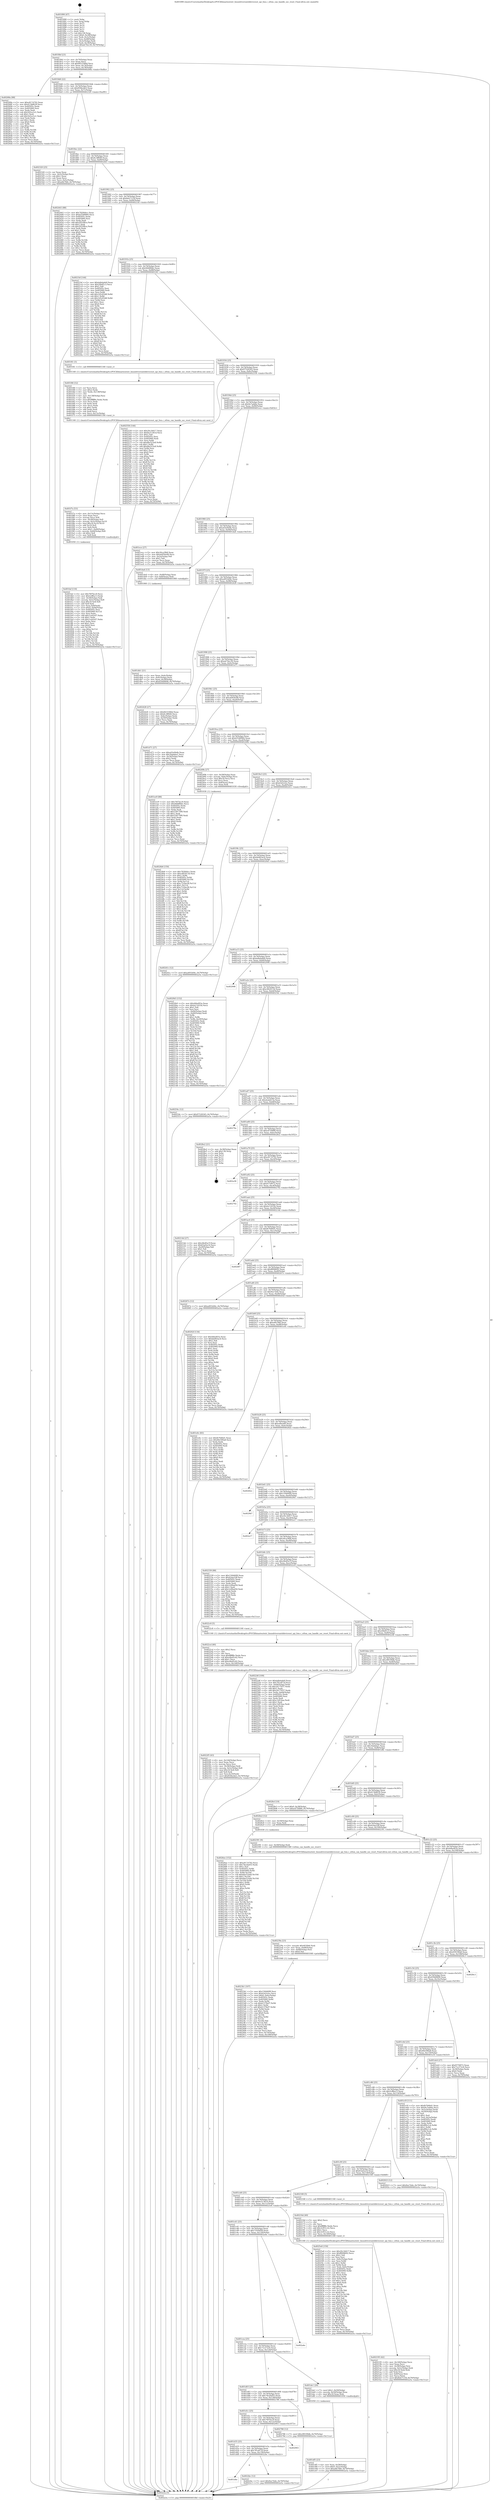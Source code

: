 digraph "0x401890" {
  label = "0x401890 (/mnt/c/Users/mathe/Desktop/tcc/POCII/binaries/extr_linuxdriversmtddevicesst_spi_fsm.c_stfsm_can_handle_soc_reset_Final-ollvm.out::main(0))"
  labelloc = "t"
  node[shape=record]

  Entry [label="",width=0.3,height=0.3,shape=circle,fillcolor=black,style=filled]
  "0x4018bf" [label="{
     0x4018bf [23]\l
     | [instrs]\l
     &nbsp;&nbsp;0x4018bf \<+3\>: mov -0x70(%rbp),%eax\l
     &nbsp;&nbsp;0x4018c2 \<+2\>: mov %eax,%ecx\l
     &nbsp;&nbsp;0x4018c4 \<+6\>: sub $0x8433366d,%ecx\l
     &nbsp;&nbsp;0x4018ca \<+3\>: mov %eax,-0x74(%rbp)\l
     &nbsp;&nbsp;0x4018cd \<+3\>: mov %ecx,-0x78(%rbp)\l
     &nbsp;&nbsp;0x4018d0 \<+6\>: je 000000000040268a \<main+0xdfa\>\l
  }"]
  "0x40268a" [label="{
     0x40268a [88]\l
     | [instrs]\l
     &nbsp;&nbsp;0x40268a \<+5\>: mov $0xe817d792,%eax\l
     &nbsp;&nbsp;0x40268f \<+5\>: mov $0x413b8639,%ecx\l
     &nbsp;&nbsp;0x402694 \<+7\>: mov 0x40505c,%edx\l
     &nbsp;&nbsp;0x40269b \<+7\>: mov 0x405060,%esi\l
     &nbsp;&nbsp;0x4026a2 \<+2\>: mov %edx,%edi\l
     &nbsp;&nbsp;0x4026a4 \<+6\>: sub $0x5d3ce1e1,%edi\l
     &nbsp;&nbsp;0x4026aa \<+3\>: sub $0x1,%edi\l
     &nbsp;&nbsp;0x4026ad \<+6\>: add $0x5d3ce1e1,%edi\l
     &nbsp;&nbsp;0x4026b3 \<+3\>: imul %edi,%edx\l
     &nbsp;&nbsp;0x4026b6 \<+3\>: and $0x1,%edx\l
     &nbsp;&nbsp;0x4026b9 \<+3\>: cmp $0x0,%edx\l
     &nbsp;&nbsp;0x4026bc \<+4\>: sete %r8b\l
     &nbsp;&nbsp;0x4026c0 \<+3\>: cmp $0xa,%esi\l
     &nbsp;&nbsp;0x4026c3 \<+4\>: setl %r9b\l
     &nbsp;&nbsp;0x4026c7 \<+3\>: mov %r8b,%r10b\l
     &nbsp;&nbsp;0x4026ca \<+3\>: and %r9b,%r10b\l
     &nbsp;&nbsp;0x4026cd \<+3\>: xor %r9b,%r8b\l
     &nbsp;&nbsp;0x4026d0 \<+3\>: or %r8b,%r10b\l
     &nbsp;&nbsp;0x4026d3 \<+4\>: test $0x1,%r10b\l
     &nbsp;&nbsp;0x4026d7 \<+3\>: cmovne %ecx,%eax\l
     &nbsp;&nbsp;0x4026da \<+3\>: mov %eax,-0x70(%rbp)\l
     &nbsp;&nbsp;0x4026dd \<+5\>: jmp 0000000000402a5a \<main+0x11ca\>\l
  }"]
  "0x4018d6" [label="{
     0x4018d6 [22]\l
     | [instrs]\l
     &nbsp;&nbsp;0x4018d6 \<+5\>: jmp 00000000004018db \<main+0x4b\>\l
     &nbsp;&nbsp;0x4018db \<+3\>: mov -0x74(%rbp),%eax\l
     &nbsp;&nbsp;0x4018de \<+5\>: sub $0x850bcbb3,%eax\l
     &nbsp;&nbsp;0x4018e3 \<+3\>: mov %eax,-0x7c(%rbp)\l
     &nbsp;&nbsp;0x4018e6 \<+6\>: je 0000000000402320 \<main+0xa90\>\l
  }"]
  Exit [label="",width=0.3,height=0.3,shape=circle,fillcolor=black,style=filled,peripheries=2]
  "0x402320" [label="{
     0x402320 [25]\l
     | [instrs]\l
     &nbsp;&nbsp;0x402320 \<+2\>: xor %eax,%eax\l
     &nbsp;&nbsp;0x402322 \<+3\>: mov -0x5c(%rbp),%ecx\l
     &nbsp;&nbsp;0x402325 \<+3\>: sub $0x1,%eax\l
     &nbsp;&nbsp;0x402328 \<+2\>: sub %eax,%ecx\l
     &nbsp;&nbsp;0x40232a \<+3\>: mov %ecx,-0x5c(%rbp)\l
     &nbsp;&nbsp;0x40232d \<+7\>: movl $0xa6b7fb6,-0x70(%rbp)\l
     &nbsp;&nbsp;0x402334 \<+5\>: jmp 0000000000402a5a \<main+0x11ca\>\l
  }"]
  "0x4018ec" [label="{
     0x4018ec [22]\l
     | [instrs]\l
     &nbsp;&nbsp;0x4018ec \<+5\>: jmp 00000000004018f1 \<main+0x61\>\l
     &nbsp;&nbsp;0x4018f1 \<+3\>: mov -0x74(%rbp),%eax\l
     &nbsp;&nbsp;0x4018f4 \<+5\>: sub $0x8c3ff049,%eax\l
     &nbsp;&nbsp;0x4018f9 \<+3\>: mov %eax,-0x80(%rbp)\l
     &nbsp;&nbsp;0x4018fc \<+6\>: je 0000000000402443 \<main+0xbb3\>\l
  }"]
  "0x4026ee" [label="{
     0x4026ee [152]\l
     | [instrs]\l
     &nbsp;&nbsp;0x4026ee \<+5\>: mov $0xe817d792,%ecx\l
     &nbsp;&nbsp;0x4026f3 \<+5\>: mov $0x74e2bd55,%edx\l
     &nbsp;&nbsp;0x4026f8 \<+3\>: mov $0x1,%sil\l
     &nbsp;&nbsp;0x4026fb \<+8\>: mov 0x40505c,%r8d\l
     &nbsp;&nbsp;0x402703 \<+8\>: mov 0x405060,%r9d\l
     &nbsp;&nbsp;0x40270b \<+3\>: mov %r8d,%r10d\l
     &nbsp;&nbsp;0x40270e \<+7\>: sub $0xbbe51b4d,%r10d\l
     &nbsp;&nbsp;0x402715 \<+4\>: sub $0x1,%r10d\l
     &nbsp;&nbsp;0x402719 \<+7\>: add $0xbbe51b4d,%r10d\l
     &nbsp;&nbsp;0x402720 \<+4\>: imul %r10d,%r8d\l
     &nbsp;&nbsp;0x402724 \<+4\>: and $0x1,%r8d\l
     &nbsp;&nbsp;0x402728 \<+4\>: cmp $0x0,%r8d\l
     &nbsp;&nbsp;0x40272c \<+4\>: sete %r11b\l
     &nbsp;&nbsp;0x402730 \<+4\>: cmp $0xa,%r9d\l
     &nbsp;&nbsp;0x402734 \<+3\>: setl %bl\l
     &nbsp;&nbsp;0x402737 \<+3\>: mov %r11b,%r14b\l
     &nbsp;&nbsp;0x40273a \<+4\>: xor $0xff,%r14b\l
     &nbsp;&nbsp;0x40273e \<+3\>: mov %bl,%r15b\l
     &nbsp;&nbsp;0x402741 \<+4\>: xor $0xff,%r15b\l
     &nbsp;&nbsp;0x402745 \<+4\>: xor $0x0,%sil\l
     &nbsp;&nbsp;0x402749 \<+3\>: mov %r14b,%r12b\l
     &nbsp;&nbsp;0x40274c \<+4\>: and $0x0,%r12b\l
     &nbsp;&nbsp;0x402750 \<+3\>: and %sil,%r11b\l
     &nbsp;&nbsp;0x402753 \<+3\>: mov %r15b,%r13b\l
     &nbsp;&nbsp;0x402756 \<+4\>: and $0x0,%r13b\l
     &nbsp;&nbsp;0x40275a \<+3\>: and %sil,%bl\l
     &nbsp;&nbsp;0x40275d \<+3\>: or %r11b,%r12b\l
     &nbsp;&nbsp;0x402760 \<+3\>: or %bl,%r13b\l
     &nbsp;&nbsp;0x402763 \<+3\>: xor %r13b,%r12b\l
     &nbsp;&nbsp;0x402766 \<+3\>: or %r15b,%r14b\l
     &nbsp;&nbsp;0x402769 \<+4\>: xor $0xff,%r14b\l
     &nbsp;&nbsp;0x40276d \<+4\>: or $0x0,%sil\l
     &nbsp;&nbsp;0x402771 \<+3\>: and %sil,%r14b\l
     &nbsp;&nbsp;0x402774 \<+3\>: or %r14b,%r12b\l
     &nbsp;&nbsp;0x402777 \<+4\>: test $0x1,%r12b\l
     &nbsp;&nbsp;0x40277b \<+3\>: cmovne %edx,%ecx\l
     &nbsp;&nbsp;0x40277e \<+3\>: mov %ecx,-0x70(%rbp)\l
     &nbsp;&nbsp;0x402781 \<+5\>: jmp 0000000000402a5a \<main+0x11ca\>\l
  }"]
  "0x402443" [label="{
     0x402443 [88]\l
     | [instrs]\l
     &nbsp;&nbsp;0x402443 \<+5\>: mov $0x782844cc,%eax\l
     &nbsp;&nbsp;0x402448 \<+5\>: mov $0xb5548964,%ecx\l
     &nbsp;&nbsp;0x40244d \<+7\>: mov 0x40505c,%edx\l
     &nbsp;&nbsp;0x402454 \<+7\>: mov 0x405060,%esi\l
     &nbsp;&nbsp;0x40245b \<+2\>: mov %edx,%edi\l
     &nbsp;&nbsp;0x40245d \<+6\>: add $0x2052f6ca,%edi\l
     &nbsp;&nbsp;0x402463 \<+3\>: sub $0x1,%edi\l
     &nbsp;&nbsp;0x402466 \<+6\>: sub $0x2052f6ca,%edi\l
     &nbsp;&nbsp;0x40246c \<+3\>: imul %edi,%edx\l
     &nbsp;&nbsp;0x40246f \<+3\>: and $0x1,%edx\l
     &nbsp;&nbsp;0x402472 \<+3\>: cmp $0x0,%edx\l
     &nbsp;&nbsp;0x402475 \<+4\>: sete %r8b\l
     &nbsp;&nbsp;0x402479 \<+3\>: cmp $0xa,%esi\l
     &nbsp;&nbsp;0x40247c \<+4\>: setl %r9b\l
     &nbsp;&nbsp;0x402480 \<+3\>: mov %r8b,%r10b\l
     &nbsp;&nbsp;0x402483 \<+3\>: and %r9b,%r10b\l
     &nbsp;&nbsp;0x402486 \<+3\>: xor %r9b,%r8b\l
     &nbsp;&nbsp;0x402489 \<+3\>: or %r8b,%r10b\l
     &nbsp;&nbsp;0x40248c \<+4\>: test $0x1,%r10b\l
     &nbsp;&nbsp;0x402490 \<+3\>: cmovne %ecx,%eax\l
     &nbsp;&nbsp;0x402493 \<+3\>: mov %eax,-0x70(%rbp)\l
     &nbsp;&nbsp;0x402496 \<+5\>: jmp 0000000000402a5a \<main+0x11ca\>\l
  }"]
  "0x401902" [label="{
     0x401902 [25]\l
     | [instrs]\l
     &nbsp;&nbsp;0x401902 \<+5\>: jmp 0000000000401907 \<main+0x77\>\l
     &nbsp;&nbsp;0x401907 \<+3\>: mov -0x74(%rbp),%eax\l
     &nbsp;&nbsp;0x40190a \<+5\>: sub $0x8eb7133f,%eax\l
     &nbsp;&nbsp;0x40190f \<+6\>: mov %eax,-0x84(%rbp)\l
     &nbsp;&nbsp;0x401915 \<+6\>: je 00000000004021bf \<main+0x92f\>\l
  }"]
  "0x4024b6" [label="{
     0x4024b6 [150]\l
     | [instrs]\l
     &nbsp;&nbsp;0x4024b6 \<+5\>: mov $0x782844cc,%edx\l
     &nbsp;&nbsp;0x4024bb \<+5\>: mov $0xc842013d,%esi\l
     &nbsp;&nbsp;0x4024c0 \<+3\>: mov $0x1,%r8b\l
     &nbsp;&nbsp;0x4024c3 \<+8\>: mov 0x40505c,%r9d\l
     &nbsp;&nbsp;0x4024cb \<+8\>: mov 0x405060,%r10d\l
     &nbsp;&nbsp;0x4024d3 \<+3\>: mov %r9d,%r11d\l
     &nbsp;&nbsp;0x4024d6 \<+7\>: sub $0xc722be28,%r11d\l
     &nbsp;&nbsp;0x4024dd \<+4\>: sub $0x1,%r11d\l
     &nbsp;&nbsp;0x4024e1 \<+7\>: add $0xc722be28,%r11d\l
     &nbsp;&nbsp;0x4024e8 \<+4\>: imul %r11d,%r9d\l
     &nbsp;&nbsp;0x4024ec \<+4\>: and $0x1,%r9d\l
     &nbsp;&nbsp;0x4024f0 \<+4\>: cmp $0x0,%r9d\l
     &nbsp;&nbsp;0x4024f4 \<+3\>: sete %bl\l
     &nbsp;&nbsp;0x4024f7 \<+4\>: cmp $0xa,%r10d\l
     &nbsp;&nbsp;0x4024fb \<+4\>: setl %r14b\l
     &nbsp;&nbsp;0x4024ff \<+3\>: mov %bl,%r15b\l
     &nbsp;&nbsp;0x402502 \<+4\>: xor $0xff,%r15b\l
     &nbsp;&nbsp;0x402506 \<+3\>: mov %r14b,%r12b\l
     &nbsp;&nbsp;0x402509 \<+4\>: xor $0xff,%r12b\l
     &nbsp;&nbsp;0x40250d \<+4\>: xor $0x1,%r8b\l
     &nbsp;&nbsp;0x402511 \<+3\>: mov %r15b,%r13b\l
     &nbsp;&nbsp;0x402514 \<+4\>: and $0xff,%r13b\l
     &nbsp;&nbsp;0x402518 \<+3\>: and %r8b,%bl\l
     &nbsp;&nbsp;0x40251b \<+3\>: mov %r12b,%al\l
     &nbsp;&nbsp;0x40251e \<+2\>: and $0xff,%al\l
     &nbsp;&nbsp;0x402520 \<+3\>: and %r8b,%r14b\l
     &nbsp;&nbsp;0x402523 \<+3\>: or %bl,%r13b\l
     &nbsp;&nbsp;0x402526 \<+3\>: or %r14b,%al\l
     &nbsp;&nbsp;0x402529 \<+3\>: xor %al,%r13b\l
     &nbsp;&nbsp;0x40252c \<+3\>: or %r12b,%r15b\l
     &nbsp;&nbsp;0x40252f \<+4\>: xor $0xff,%r15b\l
     &nbsp;&nbsp;0x402533 \<+4\>: or $0x1,%r8b\l
     &nbsp;&nbsp;0x402537 \<+3\>: and %r8b,%r15b\l
     &nbsp;&nbsp;0x40253a \<+3\>: or %r15b,%r13b\l
     &nbsp;&nbsp;0x40253d \<+4\>: test $0x1,%r13b\l
     &nbsp;&nbsp;0x402541 \<+3\>: cmovne %esi,%edx\l
     &nbsp;&nbsp;0x402544 \<+3\>: mov %edx,-0x70(%rbp)\l
     &nbsp;&nbsp;0x402547 \<+5\>: jmp 0000000000402a5a \<main+0x11ca\>\l
  }"]
  "0x4021bf" [label="{
     0x4021bf [144]\l
     | [instrs]\l
     &nbsp;&nbsp;0x4021bf \<+5\>: mov $0xbdb4abb9,%eax\l
     &nbsp;&nbsp;0x4021c4 \<+5\>: mov $0x2f4df1c3,%ecx\l
     &nbsp;&nbsp;0x4021c9 \<+2\>: mov $0x1,%dl\l
     &nbsp;&nbsp;0x4021cb \<+7\>: mov 0x40505c,%esi\l
     &nbsp;&nbsp;0x4021d2 \<+7\>: mov 0x405060,%edi\l
     &nbsp;&nbsp;0x4021d9 \<+3\>: mov %esi,%r8d\l
     &nbsp;&nbsp;0x4021dc \<+7\>: add $0x1d5c83d8,%r8d\l
     &nbsp;&nbsp;0x4021e3 \<+4\>: sub $0x1,%r8d\l
     &nbsp;&nbsp;0x4021e7 \<+7\>: sub $0x1d5c83d8,%r8d\l
     &nbsp;&nbsp;0x4021ee \<+4\>: imul %r8d,%esi\l
     &nbsp;&nbsp;0x4021f2 \<+3\>: and $0x1,%esi\l
     &nbsp;&nbsp;0x4021f5 \<+3\>: cmp $0x0,%esi\l
     &nbsp;&nbsp;0x4021f8 \<+4\>: sete %r9b\l
     &nbsp;&nbsp;0x4021fc \<+3\>: cmp $0xa,%edi\l
     &nbsp;&nbsp;0x4021ff \<+4\>: setl %r10b\l
     &nbsp;&nbsp;0x402203 \<+3\>: mov %r9b,%r11b\l
     &nbsp;&nbsp;0x402206 \<+4\>: xor $0xff,%r11b\l
     &nbsp;&nbsp;0x40220a \<+3\>: mov %r10b,%bl\l
     &nbsp;&nbsp;0x40220d \<+3\>: xor $0xff,%bl\l
     &nbsp;&nbsp;0x402210 \<+3\>: xor $0x0,%dl\l
     &nbsp;&nbsp;0x402213 \<+3\>: mov %r11b,%r14b\l
     &nbsp;&nbsp;0x402216 \<+4\>: and $0x0,%r14b\l
     &nbsp;&nbsp;0x40221a \<+3\>: and %dl,%r9b\l
     &nbsp;&nbsp;0x40221d \<+3\>: mov %bl,%r15b\l
     &nbsp;&nbsp;0x402220 \<+4\>: and $0x0,%r15b\l
     &nbsp;&nbsp;0x402224 \<+3\>: and %dl,%r10b\l
     &nbsp;&nbsp;0x402227 \<+3\>: or %r9b,%r14b\l
     &nbsp;&nbsp;0x40222a \<+3\>: or %r10b,%r15b\l
     &nbsp;&nbsp;0x40222d \<+3\>: xor %r15b,%r14b\l
     &nbsp;&nbsp;0x402230 \<+3\>: or %bl,%r11b\l
     &nbsp;&nbsp;0x402233 \<+4\>: xor $0xff,%r11b\l
     &nbsp;&nbsp;0x402237 \<+3\>: or $0x0,%dl\l
     &nbsp;&nbsp;0x40223a \<+3\>: and %dl,%r11b\l
     &nbsp;&nbsp;0x40223d \<+3\>: or %r11b,%r14b\l
     &nbsp;&nbsp;0x402240 \<+4\>: test $0x1,%r14b\l
     &nbsp;&nbsp;0x402244 \<+3\>: cmovne %ecx,%eax\l
     &nbsp;&nbsp;0x402247 \<+3\>: mov %eax,-0x70(%rbp)\l
     &nbsp;&nbsp;0x40224a \<+5\>: jmp 0000000000402a5a \<main+0x11ca\>\l
  }"]
  "0x40191b" [label="{
     0x40191b [25]\l
     | [instrs]\l
     &nbsp;&nbsp;0x40191b \<+5\>: jmp 0000000000401920 \<main+0x90\>\l
     &nbsp;&nbsp;0x401920 \<+3\>: mov -0x74(%rbp),%eax\l
     &nbsp;&nbsp;0x401923 \<+5\>: sub $0x944f89dc,%eax\l
     &nbsp;&nbsp;0x401928 \<+6\>: mov %eax,-0x88(%rbp)\l
     &nbsp;&nbsp;0x40192e \<+6\>: je 0000000000401f41 \<main+0x6b1\>\l
  }"]
  "0x4023b1" [label="{
     0x4023b1 [107]\l
     | [instrs]\l
     &nbsp;&nbsp;0x4023b1 \<+5\>: mov $0x150440f9,%esi\l
     &nbsp;&nbsp;0x4023b6 \<+5\>: mov $0xb5d3cfce,%ecx\l
     &nbsp;&nbsp;0x4023bb \<+7\>: movl $0x0,-0x6c(%rbp)\l
     &nbsp;&nbsp;0x4023c2 \<+7\>: mov 0x40505c,%edx\l
     &nbsp;&nbsp;0x4023c9 \<+8\>: mov 0x405060,%r8d\l
     &nbsp;&nbsp;0x4023d1 \<+3\>: mov %edx,%r9d\l
     &nbsp;&nbsp;0x4023d4 \<+7\>: sub $0xb1378ef7,%r9d\l
     &nbsp;&nbsp;0x4023db \<+4\>: sub $0x1,%r9d\l
     &nbsp;&nbsp;0x4023df \<+7\>: add $0xb1378ef7,%r9d\l
     &nbsp;&nbsp;0x4023e6 \<+4\>: imul %r9d,%edx\l
     &nbsp;&nbsp;0x4023ea \<+3\>: and $0x1,%edx\l
     &nbsp;&nbsp;0x4023ed \<+3\>: cmp $0x0,%edx\l
     &nbsp;&nbsp;0x4023f0 \<+4\>: sete %r10b\l
     &nbsp;&nbsp;0x4023f4 \<+4\>: cmp $0xa,%r8d\l
     &nbsp;&nbsp;0x4023f8 \<+4\>: setl %r11b\l
     &nbsp;&nbsp;0x4023fc \<+3\>: mov %r10b,%bl\l
     &nbsp;&nbsp;0x4023ff \<+3\>: and %r11b,%bl\l
     &nbsp;&nbsp;0x402402 \<+3\>: xor %r11b,%r10b\l
     &nbsp;&nbsp;0x402405 \<+3\>: or %r10b,%bl\l
     &nbsp;&nbsp;0x402408 \<+3\>: test $0x1,%bl\l
     &nbsp;&nbsp;0x40240b \<+3\>: cmovne %ecx,%esi\l
     &nbsp;&nbsp;0x40240e \<+3\>: mov %esi,-0x70(%rbp)\l
     &nbsp;&nbsp;0x402411 \<+6\>: mov %eax,-0x148(%rbp)\l
     &nbsp;&nbsp;0x402417 \<+5\>: jmp 0000000000402a5a \<main+0x11ca\>\l
  }"]
  "0x401f41" [label="{
     0x401f41 [5]\l
     | [instrs]\l
     &nbsp;&nbsp;0x401f41 \<+5\>: call 0000000000401160 \<next_i\>\l
     | [calls]\l
     &nbsp;&nbsp;0x401160 \{1\} (/mnt/c/Users/mathe/Desktop/tcc/POCII/binaries/extr_linuxdriversmtddevicesst_spi_fsm.c_stfsm_can_handle_soc_reset_Final-ollvm.out::next_i)\l
  }"]
  "0x401934" [label="{
     0x401934 [25]\l
     | [instrs]\l
     &nbsp;&nbsp;0x401934 \<+5\>: jmp 0000000000401939 \<main+0xa9\>\l
     &nbsp;&nbsp;0x401939 \<+3\>: mov -0x74(%rbp),%eax\l
     &nbsp;&nbsp;0x40193c \<+5\>: sub $0x97526545,%eax\l
     &nbsp;&nbsp;0x401941 \<+6\>: mov %eax,-0x8c(%rbp)\l
     &nbsp;&nbsp;0x401947 \<+6\>: je 0000000000402558 \<main+0xcc8\>\l
  }"]
  "0x40239a" [label="{
     0x40239a [23]\l
     | [instrs]\l
     &nbsp;&nbsp;0x40239a \<+10\>: movabs $0x4030b6,%rdi\l
     &nbsp;&nbsp;0x4023a4 \<+3\>: mov %eax,-0x68(%rbp)\l
     &nbsp;&nbsp;0x4023a7 \<+3\>: mov -0x68(%rbp),%esi\l
     &nbsp;&nbsp;0x4023aa \<+2\>: mov $0x0,%al\l
     &nbsp;&nbsp;0x4023ac \<+5\>: call 0000000000401040 \<printf@plt\>\l
     | [calls]\l
     &nbsp;&nbsp;0x401040 \{1\} (unknown)\l
  }"]
  "0x402558" [label="{
     0x402558 [144]\l
     | [instrs]\l
     &nbsp;&nbsp;0x402558 \<+5\>: mov $0x20c34417,%eax\l
     &nbsp;&nbsp;0x40255d \<+5\>: mov $0x6e21361d,%ecx\l
     &nbsp;&nbsp;0x402562 \<+2\>: mov $0x1,%dl\l
     &nbsp;&nbsp;0x402564 \<+7\>: mov 0x40505c,%esi\l
     &nbsp;&nbsp;0x40256b \<+7\>: mov 0x405060,%edi\l
     &nbsp;&nbsp;0x402572 \<+3\>: mov %esi,%r8d\l
     &nbsp;&nbsp;0x402575 \<+7\>: sub $0xd6e523e8,%r8d\l
     &nbsp;&nbsp;0x40257c \<+4\>: sub $0x1,%r8d\l
     &nbsp;&nbsp;0x402580 \<+7\>: add $0xd6e523e8,%r8d\l
     &nbsp;&nbsp;0x402587 \<+4\>: imul %r8d,%esi\l
     &nbsp;&nbsp;0x40258b \<+3\>: and $0x1,%esi\l
     &nbsp;&nbsp;0x40258e \<+3\>: cmp $0x0,%esi\l
     &nbsp;&nbsp;0x402591 \<+4\>: sete %r9b\l
     &nbsp;&nbsp;0x402595 \<+3\>: cmp $0xa,%edi\l
     &nbsp;&nbsp;0x402598 \<+4\>: setl %r10b\l
     &nbsp;&nbsp;0x40259c \<+3\>: mov %r9b,%r11b\l
     &nbsp;&nbsp;0x40259f \<+4\>: xor $0xff,%r11b\l
     &nbsp;&nbsp;0x4025a3 \<+3\>: mov %r10b,%bl\l
     &nbsp;&nbsp;0x4025a6 \<+3\>: xor $0xff,%bl\l
     &nbsp;&nbsp;0x4025a9 \<+3\>: xor $0x0,%dl\l
     &nbsp;&nbsp;0x4025ac \<+3\>: mov %r11b,%r14b\l
     &nbsp;&nbsp;0x4025af \<+4\>: and $0x0,%r14b\l
     &nbsp;&nbsp;0x4025b3 \<+3\>: and %dl,%r9b\l
     &nbsp;&nbsp;0x4025b6 \<+3\>: mov %bl,%r15b\l
     &nbsp;&nbsp;0x4025b9 \<+4\>: and $0x0,%r15b\l
     &nbsp;&nbsp;0x4025bd \<+3\>: and %dl,%r10b\l
     &nbsp;&nbsp;0x4025c0 \<+3\>: or %r9b,%r14b\l
     &nbsp;&nbsp;0x4025c3 \<+3\>: or %r10b,%r15b\l
     &nbsp;&nbsp;0x4025c6 \<+3\>: xor %r15b,%r14b\l
     &nbsp;&nbsp;0x4025c9 \<+3\>: or %bl,%r11b\l
     &nbsp;&nbsp;0x4025cc \<+4\>: xor $0xff,%r11b\l
     &nbsp;&nbsp;0x4025d0 \<+3\>: or $0x0,%dl\l
     &nbsp;&nbsp;0x4025d3 \<+3\>: and %dl,%r11b\l
     &nbsp;&nbsp;0x4025d6 \<+3\>: or %r11b,%r14b\l
     &nbsp;&nbsp;0x4025d9 \<+4\>: test $0x1,%r14b\l
     &nbsp;&nbsp;0x4025dd \<+3\>: cmovne %ecx,%eax\l
     &nbsp;&nbsp;0x4025e0 \<+3\>: mov %eax,-0x70(%rbp)\l
     &nbsp;&nbsp;0x4025e3 \<+5\>: jmp 0000000000402a5a \<main+0x11ca\>\l
  }"]
  "0x40194d" [label="{
     0x40194d [25]\l
     | [instrs]\l
     &nbsp;&nbsp;0x40194d \<+5\>: jmp 0000000000401952 \<main+0xc2\>\l
     &nbsp;&nbsp;0x401952 \<+3\>: mov -0x74(%rbp),%eax\l
     &nbsp;&nbsp;0x401955 \<+5\>: sub $0x9e7adbfa,%eax\l
     &nbsp;&nbsp;0x40195a \<+6\>: mov %eax,-0x90(%rbp)\l
     &nbsp;&nbsp;0x401960 \<+6\>: je 0000000000401ece \<main+0x63e\>\l
  }"]
  "0x4022f5" [label="{
     0x4022f5 [43]\l
     | [instrs]\l
     &nbsp;&nbsp;0x4022f5 \<+6\>: mov -0x144(%rbp),%ecx\l
     &nbsp;&nbsp;0x4022fb \<+3\>: imul %eax,%ecx\l
     &nbsp;&nbsp;0x4022fe \<+3\>: movslq %ecx,%rsi\l
     &nbsp;&nbsp;0x402301 \<+4\>: mov -0x58(%rbp),%rdi\l
     &nbsp;&nbsp;0x402305 \<+4\>: movslq -0x5c(%rbp),%r8\l
     &nbsp;&nbsp;0x402309 \<+4\>: imul $0x18,%r8,%r8\l
     &nbsp;&nbsp;0x40230d \<+3\>: add %r8,%rdi\l
     &nbsp;&nbsp;0x402310 \<+4\>: mov %rsi,0x10(%rdi)\l
     &nbsp;&nbsp;0x402314 \<+7\>: movl $0x850bcbb3,-0x70(%rbp)\l
     &nbsp;&nbsp;0x40231b \<+5\>: jmp 0000000000402a5a \<main+0x11ca\>\l
  }"]
  "0x401ece" [label="{
     0x401ece [27]\l
     | [instrs]\l
     &nbsp;&nbsp;0x401ece \<+5\>: mov $0x26ca3fb8,%eax\l
     &nbsp;&nbsp;0x401ed3 \<+5\>: mov $0xab954e08,%ecx\l
     &nbsp;&nbsp;0x401ed8 \<+3\>: mov -0x2a(%rbp),%dl\l
     &nbsp;&nbsp;0x401edb \<+3\>: test $0x1,%dl\l
     &nbsp;&nbsp;0x401ede \<+3\>: cmovne %ecx,%eax\l
     &nbsp;&nbsp;0x401ee1 \<+3\>: mov %eax,-0x70(%rbp)\l
     &nbsp;&nbsp;0x401ee4 \<+5\>: jmp 0000000000402a5a \<main+0x11ca\>\l
  }"]
  "0x401966" [label="{
     0x401966 [25]\l
     | [instrs]\l
     &nbsp;&nbsp;0x401966 \<+5\>: jmp 000000000040196b \<main+0xdb\>\l
     &nbsp;&nbsp;0x40196b \<+3\>: mov -0x74(%rbp),%eax\l
     &nbsp;&nbsp;0x40196e \<+5\>: sub $0xa03e0b4b,%eax\l
     &nbsp;&nbsp;0x401973 \<+6\>: mov %eax,-0x94(%rbp)\l
     &nbsp;&nbsp;0x401979 \<+6\>: je 0000000000401da4 \<main+0x514\>\l
  }"]
  "0x4022cd" [label="{
     0x4022cd [40]\l
     | [instrs]\l
     &nbsp;&nbsp;0x4022cd \<+5\>: mov $0x2,%ecx\l
     &nbsp;&nbsp;0x4022d2 \<+1\>: cltd\l
     &nbsp;&nbsp;0x4022d3 \<+2\>: idiv %ecx\l
     &nbsp;&nbsp;0x4022d5 \<+6\>: imul $0xfffffffe,%edx,%ecx\l
     &nbsp;&nbsp;0x4022db \<+6\>: sub $0xe4bd5c42,%ecx\l
     &nbsp;&nbsp;0x4022e1 \<+3\>: add $0x1,%ecx\l
     &nbsp;&nbsp;0x4022e4 \<+6\>: add $0xe4bd5c42,%ecx\l
     &nbsp;&nbsp;0x4022ea \<+6\>: mov %ecx,-0x144(%rbp)\l
     &nbsp;&nbsp;0x4022f0 \<+5\>: call 0000000000401160 \<next_i\>\l
     | [calls]\l
     &nbsp;&nbsp;0x401160 \{1\} (/mnt/c/Users/mathe/Desktop/tcc/POCII/binaries/extr_linuxdriversmtddevicesst_spi_fsm.c_stfsm_can_handle_soc_reset_Final-ollvm.out::next_i)\l
  }"]
  "0x401da4" [label="{
     0x401da4 [13]\l
     | [instrs]\l
     &nbsp;&nbsp;0x401da4 \<+4\>: mov -0x48(%rbp),%rax\l
     &nbsp;&nbsp;0x401da8 \<+4\>: mov 0x8(%rax),%rdi\l
     &nbsp;&nbsp;0x401dac \<+5\>: call 0000000000401060 \<atoi@plt\>\l
     | [calls]\l
     &nbsp;&nbsp;0x401060 \{1\} (unknown)\l
  }"]
  "0x40197f" [label="{
     0x40197f [25]\l
     | [instrs]\l
     &nbsp;&nbsp;0x40197f \<+5\>: jmp 0000000000401984 \<main+0xf4\>\l
     &nbsp;&nbsp;0x401984 \<+3\>: mov -0x74(%rbp),%eax\l
     &nbsp;&nbsp;0x401987 \<+5\>: sub $0xa491b04c,%eax\l
     &nbsp;&nbsp;0x40198c \<+6\>: mov %eax,-0x98(%rbp)\l
     &nbsp;&nbsp;0x401992 \<+6\>: je 0000000000402428 \<main+0xb98\>\l
  }"]
  "0x401d4e" [label="{
     0x401d4e\l
  }", style=dashed]
  "0x402428" [label="{
     0x402428 [27]\l
     | [instrs]\l
     &nbsp;&nbsp;0x402428 \<+5\>: mov $0x8433366d,%eax\l
     &nbsp;&nbsp;0x40242d \<+5\>: mov $0x8c3ff049,%ecx\l
     &nbsp;&nbsp;0x402432 \<+3\>: mov -0x6c(%rbp),%edx\l
     &nbsp;&nbsp;0x402435 \<+3\>: cmp -0x50(%rbp),%edx\l
     &nbsp;&nbsp;0x402438 \<+3\>: cmovl %ecx,%eax\l
     &nbsp;&nbsp;0x40243b \<+3\>: mov %eax,-0x70(%rbp)\l
     &nbsp;&nbsp;0x40243e \<+5\>: jmp 0000000000402a5a \<main+0x11ca\>\l
  }"]
  "0x401998" [label="{
     0x401998 [25]\l
     | [instrs]\l
     &nbsp;&nbsp;0x401998 \<+5\>: jmp 000000000040199d \<main+0x10d\>\l
     &nbsp;&nbsp;0x40199d \<+3\>: mov -0x74(%rbp),%eax\l
     &nbsp;&nbsp;0x4019a0 \<+5\>: sub $0xab74ec30,%eax\l
     &nbsp;&nbsp;0x4019a5 \<+6\>: mov %eax,-0x9c(%rbp)\l
     &nbsp;&nbsp;0x4019ab \<+6\>: je 0000000000401d71 \<main+0x4e1\>\l
  }"]
  "0x4022bc" [label="{
     0x4022bc [12]\l
     | [instrs]\l
     &nbsp;&nbsp;0x4022bc \<+7\>: movl $0x9ee7b4e,-0x70(%rbp)\l
     &nbsp;&nbsp;0x4022c3 \<+5\>: jmp 0000000000402a5a \<main+0x11ca\>\l
  }"]
  "0x401d71" [label="{
     0x401d71 [27]\l
     | [instrs]\l
     &nbsp;&nbsp;0x401d71 \<+5\>: mov $0xa03e0b4b,%eax\l
     &nbsp;&nbsp;0x401d76 \<+5\>: mov $0x3fabbba1,%ecx\l
     &nbsp;&nbsp;0x401d7b \<+3\>: mov -0x34(%rbp),%edx\l
     &nbsp;&nbsp;0x401d7e \<+3\>: cmp $0x2,%edx\l
     &nbsp;&nbsp;0x401d81 \<+3\>: cmovne %ecx,%eax\l
     &nbsp;&nbsp;0x401d84 \<+3\>: mov %eax,-0x70(%rbp)\l
     &nbsp;&nbsp;0x401d87 \<+5\>: jmp 0000000000402a5a \<main+0x11ca\>\l
  }"]
  "0x4019b1" [label="{
     0x4019b1 [25]\l
     | [instrs]\l
     &nbsp;&nbsp;0x4019b1 \<+5\>: jmp 00000000004019b6 \<main+0x126\>\l
     &nbsp;&nbsp;0x4019b6 \<+3\>: mov -0x74(%rbp),%eax\l
     &nbsp;&nbsp;0x4019b9 \<+5\>: sub $0xab954e08,%eax\l
     &nbsp;&nbsp;0x4019be \<+6\>: mov %eax,-0xa0(%rbp)\l
     &nbsp;&nbsp;0x4019c4 \<+6\>: je 0000000000401ee9 \<main+0x659\>\l
  }"]
  "0x402a5a" [label="{
     0x402a5a [5]\l
     | [instrs]\l
     &nbsp;&nbsp;0x402a5a \<+5\>: jmp 00000000004018bf \<main+0x2f\>\l
  }"]
  "0x401890" [label="{
     0x401890 [47]\l
     | [instrs]\l
     &nbsp;&nbsp;0x401890 \<+1\>: push %rbp\l
     &nbsp;&nbsp;0x401891 \<+3\>: mov %rsp,%rbp\l
     &nbsp;&nbsp;0x401894 \<+2\>: push %r15\l
     &nbsp;&nbsp;0x401896 \<+2\>: push %r14\l
     &nbsp;&nbsp;0x401898 \<+2\>: push %r13\l
     &nbsp;&nbsp;0x40189a \<+2\>: push %r12\l
     &nbsp;&nbsp;0x40189c \<+1\>: push %rbx\l
     &nbsp;&nbsp;0x40189d \<+7\>: sub $0x138,%rsp\l
     &nbsp;&nbsp;0x4018a4 \<+7\>: movl $0x0,-0x38(%rbp)\l
     &nbsp;&nbsp;0x4018ab \<+3\>: mov %edi,-0x3c(%rbp)\l
     &nbsp;&nbsp;0x4018ae \<+4\>: mov %rsi,-0x48(%rbp)\l
     &nbsp;&nbsp;0x4018b2 \<+3\>: mov -0x3c(%rbp),%edi\l
     &nbsp;&nbsp;0x4018b5 \<+3\>: mov %edi,-0x34(%rbp)\l
     &nbsp;&nbsp;0x4018b8 \<+7\>: movl $0xab74ec30,-0x70(%rbp)\l
  }"]
  "0x401db1" [label="{
     0x401db1 [21]\l
     | [instrs]\l
     &nbsp;&nbsp;0x401db1 \<+3\>: mov %eax,-0x4c(%rbp)\l
     &nbsp;&nbsp;0x401db4 \<+3\>: mov -0x4c(%rbp),%eax\l
     &nbsp;&nbsp;0x401db7 \<+3\>: mov %eax,-0x30(%rbp)\l
     &nbsp;&nbsp;0x401dba \<+7\>: movl $0x459d9608,-0x70(%rbp)\l
     &nbsp;&nbsp;0x401dc1 \<+5\>: jmp 0000000000402a5a \<main+0x11ca\>\l
  }"]
  "0x401d35" [label="{
     0x401d35 [25]\l
     | [instrs]\l
     &nbsp;&nbsp;0x401d35 \<+5\>: jmp 0000000000401d3a \<main+0x4aa\>\l
     &nbsp;&nbsp;0x401d3a \<+3\>: mov -0x74(%rbp),%eax\l
     &nbsp;&nbsp;0x401d3d \<+5\>: sub $0x781a872f,%eax\l
     &nbsp;&nbsp;0x401d42 \<+6\>: mov %eax,-0x130(%rbp)\l
     &nbsp;&nbsp;0x401d48 \<+6\>: je 00000000004022bc \<main+0xa2c\>\l
  }"]
  "0x401ee9" [label="{
     0x401ee9 [88]\l
     | [instrs]\l
     &nbsp;&nbsp;0x401ee9 \<+5\>: mov $0x76f7bcc9,%eax\l
     &nbsp;&nbsp;0x401eee \<+5\>: mov $0x944f89dc,%ecx\l
     &nbsp;&nbsp;0x401ef3 \<+7\>: mov 0x40505c,%edx\l
     &nbsp;&nbsp;0x401efa \<+7\>: mov 0x405060,%esi\l
     &nbsp;&nbsp;0x401f01 \<+2\>: mov %edx,%edi\l
     &nbsp;&nbsp;0x401f03 \<+6\>: sub $0x539170f0,%edi\l
     &nbsp;&nbsp;0x401f09 \<+3\>: sub $0x1,%edi\l
     &nbsp;&nbsp;0x401f0c \<+6\>: add $0x539170f0,%edi\l
     &nbsp;&nbsp;0x401f12 \<+3\>: imul %edi,%edx\l
     &nbsp;&nbsp;0x401f15 \<+3\>: and $0x1,%edx\l
     &nbsp;&nbsp;0x401f18 \<+3\>: cmp $0x0,%edx\l
     &nbsp;&nbsp;0x401f1b \<+4\>: sete %r8b\l
     &nbsp;&nbsp;0x401f1f \<+3\>: cmp $0xa,%esi\l
     &nbsp;&nbsp;0x401f22 \<+4\>: setl %r9b\l
     &nbsp;&nbsp;0x401f26 \<+3\>: mov %r8b,%r10b\l
     &nbsp;&nbsp;0x401f29 \<+3\>: and %r9b,%r10b\l
     &nbsp;&nbsp;0x401f2c \<+3\>: xor %r9b,%r8b\l
     &nbsp;&nbsp;0x401f2f \<+3\>: or %r8b,%r10b\l
     &nbsp;&nbsp;0x401f32 \<+4\>: test $0x1,%r10b\l
     &nbsp;&nbsp;0x401f36 \<+3\>: cmovne %ecx,%eax\l
     &nbsp;&nbsp;0x401f39 \<+3\>: mov %eax,-0x70(%rbp)\l
     &nbsp;&nbsp;0x401f3c \<+5\>: jmp 0000000000402a5a \<main+0x11ca\>\l
  }"]
  "0x4019ca" [label="{
     0x4019ca [25]\l
     | [instrs]\l
     &nbsp;&nbsp;0x4019ca \<+5\>: jmp 00000000004019cf \<main+0x13f\>\l
     &nbsp;&nbsp;0x4019cf \<+3\>: mov -0x74(%rbp),%eax\l
     &nbsp;&nbsp;0x4019d2 \<+5\>: sub $0xb5548964,%eax\l
     &nbsp;&nbsp;0x4019d7 \<+6\>: mov %eax,-0xa4(%rbp)\l
     &nbsp;&nbsp;0x4019dd \<+6\>: je 000000000040249b \<main+0xc0b\>\l
  }"]
  "0x402903" [label="{
     0x402903\l
  }", style=dashed]
  "0x40249b" [label="{
     0x40249b [27]\l
     | [instrs]\l
     &nbsp;&nbsp;0x40249b \<+4\>: mov -0x58(%rbp),%rax\l
     &nbsp;&nbsp;0x40249f \<+4\>: movslq -0x6c(%rbp),%rcx\l
     &nbsp;&nbsp;0x4024a3 \<+4\>: imul $0x18,%rcx,%rcx\l
     &nbsp;&nbsp;0x4024a7 \<+3\>: add %rcx,%rax\l
     &nbsp;&nbsp;0x4024aa \<+4\>: mov 0x8(%rax),%rax\l
     &nbsp;&nbsp;0x4024ae \<+3\>: mov %rax,%rdi\l
     &nbsp;&nbsp;0x4024b1 \<+5\>: call 0000000000401030 \<free@plt\>\l
     | [calls]\l
     &nbsp;&nbsp;0x401030 \{1\} (unknown)\l
  }"]
  "0x4019e3" [label="{
     0x4019e3 [25]\l
     | [instrs]\l
     &nbsp;&nbsp;0x4019e3 \<+5\>: jmp 00000000004019e8 \<main+0x158\>\l
     &nbsp;&nbsp;0x4019e8 \<+3\>: mov -0x74(%rbp),%eax\l
     &nbsp;&nbsp;0x4019eb \<+5\>: sub $0xb5d3cfce,%eax\l
     &nbsp;&nbsp;0x4019f0 \<+6\>: mov %eax,-0xa8(%rbp)\l
     &nbsp;&nbsp;0x4019f6 \<+6\>: je 000000000040241c \<main+0xb8c\>\l
  }"]
  "0x401d1c" [label="{
     0x401d1c [25]\l
     | [instrs]\l
     &nbsp;&nbsp;0x401d1c \<+5\>: jmp 0000000000401d21 \<main+0x491\>\l
     &nbsp;&nbsp;0x401d21 \<+3\>: mov -0x74(%rbp),%eax\l
     &nbsp;&nbsp;0x401d24 \<+5\>: sub $0x76f7bcc9,%eax\l
     &nbsp;&nbsp;0x401d29 \<+6\>: mov %eax,-0x12c(%rbp)\l
     &nbsp;&nbsp;0x401d2f \<+6\>: je 0000000000402903 \<main+0x1073\>\l
  }"]
  "0x40241c" [label="{
     0x40241c [12]\l
     | [instrs]\l
     &nbsp;&nbsp;0x40241c \<+7\>: movl $0xa491b04c,-0x70(%rbp)\l
     &nbsp;&nbsp;0x402423 \<+5\>: jmp 0000000000402a5a \<main+0x11ca\>\l
  }"]
  "0x4019fc" [label="{
     0x4019fc [25]\l
     | [instrs]\l
     &nbsp;&nbsp;0x4019fc \<+5\>: jmp 0000000000401a01 \<main+0x171\>\l
     &nbsp;&nbsp;0x401a01 \<+3\>: mov -0x74(%rbp),%eax\l
     &nbsp;&nbsp;0x401a04 \<+5\>: sub $0xbb483ac4,%eax\l
     &nbsp;&nbsp;0x401a09 \<+6\>: mov %eax,-0xac(%rbp)\l
     &nbsp;&nbsp;0x401a0f \<+6\>: je 00000000004020b5 \<main+0x825\>\l
  }"]
  "0x402786" [label="{
     0x402786 [12]\l
     | [instrs]\l
     &nbsp;&nbsp;0x402786 \<+7\>: movl $0x2f8109db,-0x70(%rbp)\l
     &nbsp;&nbsp;0x40278d \<+5\>: jmp 0000000000402a5a \<main+0x11ca\>\l
  }"]
  "0x4020b5" [label="{
     0x4020b5 [152]\l
     | [instrs]\l
     &nbsp;&nbsp;0x4020b5 \<+5\>: mov $0x44bef03a,%eax\l
     &nbsp;&nbsp;0x4020ba \<+5\>: mov $0xfa11655b,%ecx\l
     &nbsp;&nbsp;0x4020bf \<+2\>: mov $0x1,%dl\l
     &nbsp;&nbsp;0x4020c1 \<+2\>: xor %esi,%esi\l
     &nbsp;&nbsp;0x4020c3 \<+3\>: mov -0x64(%rbp),%edi\l
     &nbsp;&nbsp;0x4020c6 \<+3\>: cmp -0x60(%rbp),%edi\l
     &nbsp;&nbsp;0x4020c9 \<+4\>: setl %r8b\l
     &nbsp;&nbsp;0x4020cd \<+4\>: and $0x1,%r8b\l
     &nbsp;&nbsp;0x4020d1 \<+4\>: mov %r8b,-0x29(%rbp)\l
     &nbsp;&nbsp;0x4020d5 \<+7\>: mov 0x40505c,%edi\l
     &nbsp;&nbsp;0x4020dc \<+8\>: mov 0x405060,%r9d\l
     &nbsp;&nbsp;0x4020e4 \<+3\>: sub $0x1,%esi\l
     &nbsp;&nbsp;0x4020e7 \<+3\>: mov %edi,%r10d\l
     &nbsp;&nbsp;0x4020ea \<+3\>: add %esi,%r10d\l
     &nbsp;&nbsp;0x4020ed \<+4\>: imul %r10d,%edi\l
     &nbsp;&nbsp;0x4020f1 \<+3\>: and $0x1,%edi\l
     &nbsp;&nbsp;0x4020f4 \<+3\>: cmp $0x0,%edi\l
     &nbsp;&nbsp;0x4020f7 \<+4\>: sete %r8b\l
     &nbsp;&nbsp;0x4020fb \<+4\>: cmp $0xa,%r9d\l
     &nbsp;&nbsp;0x4020ff \<+4\>: setl %r11b\l
     &nbsp;&nbsp;0x402103 \<+3\>: mov %r8b,%bl\l
     &nbsp;&nbsp;0x402106 \<+3\>: xor $0xff,%bl\l
     &nbsp;&nbsp;0x402109 \<+3\>: mov %r11b,%r14b\l
     &nbsp;&nbsp;0x40210c \<+4\>: xor $0xff,%r14b\l
     &nbsp;&nbsp;0x402110 \<+3\>: xor $0x1,%dl\l
     &nbsp;&nbsp;0x402113 \<+3\>: mov %bl,%r15b\l
     &nbsp;&nbsp;0x402116 \<+4\>: and $0xff,%r15b\l
     &nbsp;&nbsp;0x40211a \<+3\>: and %dl,%r8b\l
     &nbsp;&nbsp;0x40211d \<+3\>: mov %r14b,%r12b\l
     &nbsp;&nbsp;0x402120 \<+4\>: and $0xff,%r12b\l
     &nbsp;&nbsp;0x402124 \<+3\>: and %dl,%r11b\l
     &nbsp;&nbsp;0x402127 \<+3\>: or %r8b,%r15b\l
     &nbsp;&nbsp;0x40212a \<+3\>: or %r11b,%r12b\l
     &nbsp;&nbsp;0x40212d \<+3\>: xor %r12b,%r15b\l
     &nbsp;&nbsp;0x402130 \<+3\>: or %r14b,%bl\l
     &nbsp;&nbsp;0x402133 \<+3\>: xor $0xff,%bl\l
     &nbsp;&nbsp;0x402136 \<+3\>: or $0x1,%dl\l
     &nbsp;&nbsp;0x402139 \<+2\>: and %dl,%bl\l
     &nbsp;&nbsp;0x40213b \<+3\>: or %bl,%r15b\l
     &nbsp;&nbsp;0x40213e \<+4\>: test $0x1,%r15b\l
     &nbsp;&nbsp;0x402142 \<+3\>: cmovne %ecx,%eax\l
     &nbsp;&nbsp;0x402145 \<+3\>: mov %eax,-0x70(%rbp)\l
     &nbsp;&nbsp;0x402148 \<+5\>: jmp 0000000000402a5a \<main+0x11ca\>\l
  }"]
  "0x401a15" [label="{
     0x401a15 [25]\l
     | [instrs]\l
     &nbsp;&nbsp;0x401a15 \<+5\>: jmp 0000000000401a1a \<main+0x18a\>\l
     &nbsp;&nbsp;0x401a1a \<+3\>: mov -0x74(%rbp),%eax\l
     &nbsp;&nbsp;0x401a1d \<+5\>: sub $0xbdb4abb9,%eax\l
     &nbsp;&nbsp;0x401a22 \<+6\>: mov %eax,-0xb0(%rbp)\l
     &nbsp;&nbsp;0x401a28 \<+6\>: je 0000000000402998 \<main+0x1108\>\l
  }"]
  "0x402195" [label="{
     0x402195 [42]\l
     | [instrs]\l
     &nbsp;&nbsp;0x402195 \<+6\>: mov -0x140(%rbp),%ecx\l
     &nbsp;&nbsp;0x40219b \<+3\>: imul %eax,%ecx\l
     &nbsp;&nbsp;0x40219e \<+4\>: mov -0x58(%rbp),%rsi\l
     &nbsp;&nbsp;0x4021a2 \<+4\>: movslq -0x5c(%rbp),%rdi\l
     &nbsp;&nbsp;0x4021a6 \<+4\>: imul $0x18,%rdi,%rdi\l
     &nbsp;&nbsp;0x4021aa \<+3\>: add %rdi,%rsi\l
     &nbsp;&nbsp;0x4021ad \<+4\>: mov 0x8(%rsi),%rsi\l
     &nbsp;&nbsp;0x4021b1 \<+2\>: mov %ecx,(%rsi)\l
     &nbsp;&nbsp;0x4021b3 \<+7\>: movl $0x8eb7133f,-0x70(%rbp)\l
     &nbsp;&nbsp;0x4021ba \<+5\>: jmp 0000000000402a5a \<main+0x11ca\>\l
  }"]
  "0x402998" [label="{
     0x402998\l
  }", style=dashed]
  "0x401a2e" [label="{
     0x401a2e [25]\l
     | [instrs]\l
     &nbsp;&nbsp;0x401a2e \<+5\>: jmp 0000000000401a33 \<main+0x1a3\>\l
     &nbsp;&nbsp;0x401a33 \<+3\>: mov -0x74(%rbp),%eax\l
     &nbsp;&nbsp;0x401a36 \<+5\>: sub $0xc842013d,%eax\l
     &nbsp;&nbsp;0x401a3b \<+6\>: mov %eax,-0xb4(%rbp)\l
     &nbsp;&nbsp;0x401a41 \<+6\>: je 000000000040254c \<main+0xcbc\>\l
  }"]
  "0x40216d" [label="{
     0x40216d [40]\l
     | [instrs]\l
     &nbsp;&nbsp;0x40216d \<+5\>: mov $0x2,%ecx\l
     &nbsp;&nbsp;0x402172 \<+1\>: cltd\l
     &nbsp;&nbsp;0x402173 \<+2\>: idiv %ecx\l
     &nbsp;&nbsp;0x402175 \<+6\>: imul $0xfffffffe,%edx,%ecx\l
     &nbsp;&nbsp;0x40217b \<+6\>: add $0x3c951c22,%ecx\l
     &nbsp;&nbsp;0x402181 \<+3\>: add $0x1,%ecx\l
     &nbsp;&nbsp;0x402184 \<+6\>: sub $0x3c951c22,%ecx\l
     &nbsp;&nbsp;0x40218a \<+6\>: mov %ecx,-0x140(%rbp)\l
     &nbsp;&nbsp;0x402190 \<+5\>: call 0000000000401160 \<next_i\>\l
     | [calls]\l
     &nbsp;&nbsp;0x401160 \{1\} (/mnt/c/Users/mathe/Desktop/tcc/POCII/binaries/extr_linuxdriversmtddevicesst_spi_fsm.c_stfsm_can_handle_soc_reset_Final-ollvm.out::next_i)\l
  }"]
  "0x40254c" [label="{
     0x40254c [12]\l
     | [instrs]\l
     &nbsp;&nbsp;0x40254c \<+7\>: movl $0x97526545,-0x70(%rbp)\l
     &nbsp;&nbsp;0x402553 \<+5\>: jmp 0000000000402a5a \<main+0x11ca\>\l
  }"]
  "0x401a47" [label="{
     0x401a47 [25]\l
     | [instrs]\l
     &nbsp;&nbsp;0x401a47 \<+5\>: jmp 0000000000401a4c \<main+0x1bc\>\l
     &nbsp;&nbsp;0x401a4c \<+3\>: mov -0x74(%rbp),%eax\l
     &nbsp;&nbsp;0x401a4f \<+5\>: sub $0xdeab413a,%eax\l
     &nbsp;&nbsp;0x401a54 \<+6\>: mov %eax,-0xb8(%rbp)\l
     &nbsp;&nbsp;0x401a5a \<+6\>: je 000000000040279e \<main+0xf0e\>\l
  }"]
  "0x401faf" [label="{
     0x401faf [116]\l
     | [instrs]\l
     &nbsp;&nbsp;0x401faf \<+5\>: mov $0x76f7bcc9,%ecx\l
     &nbsp;&nbsp;0x401fb4 \<+5\>: mov $0x5cff6a13,%edx\l
     &nbsp;&nbsp;0x401fb9 \<+4\>: mov -0x58(%rbp),%rdi\l
     &nbsp;&nbsp;0x401fbd \<+4\>: movslq -0x5c(%rbp),%r8\l
     &nbsp;&nbsp;0x401fc1 \<+4\>: imul $0x18,%r8,%r8\l
     &nbsp;&nbsp;0x401fc5 \<+3\>: add %r8,%rdi\l
     &nbsp;&nbsp;0x401fc8 \<+4\>: mov %rax,0x8(%rdi)\l
     &nbsp;&nbsp;0x401fcc \<+7\>: movl $0x0,-0x64(%rbp)\l
     &nbsp;&nbsp;0x401fd3 \<+7\>: mov 0x40505c,%esi\l
     &nbsp;&nbsp;0x401fda \<+8\>: mov 0x405060,%r11d\l
     &nbsp;&nbsp;0x401fe2 \<+2\>: mov %esi,%ebx\l
     &nbsp;&nbsp;0x401fe4 \<+6\>: add $0x1ceb2ef7,%ebx\l
     &nbsp;&nbsp;0x401fea \<+3\>: sub $0x1,%ebx\l
     &nbsp;&nbsp;0x401fed \<+6\>: sub $0x1ceb2ef7,%ebx\l
     &nbsp;&nbsp;0x401ff3 \<+3\>: imul %ebx,%esi\l
     &nbsp;&nbsp;0x401ff6 \<+3\>: and $0x1,%esi\l
     &nbsp;&nbsp;0x401ff9 \<+3\>: cmp $0x0,%esi\l
     &nbsp;&nbsp;0x401ffc \<+4\>: sete %r14b\l
     &nbsp;&nbsp;0x402000 \<+4\>: cmp $0xa,%r11d\l
     &nbsp;&nbsp;0x402004 \<+4\>: setl %r15b\l
     &nbsp;&nbsp;0x402008 \<+3\>: mov %r14b,%r12b\l
     &nbsp;&nbsp;0x40200b \<+3\>: and %r15b,%r12b\l
     &nbsp;&nbsp;0x40200e \<+3\>: xor %r15b,%r14b\l
     &nbsp;&nbsp;0x402011 \<+3\>: or %r14b,%r12b\l
     &nbsp;&nbsp;0x402014 \<+4\>: test $0x1,%r12b\l
     &nbsp;&nbsp;0x402018 \<+3\>: cmovne %edx,%ecx\l
     &nbsp;&nbsp;0x40201b \<+3\>: mov %ecx,-0x70(%rbp)\l
     &nbsp;&nbsp;0x40201e \<+5\>: jmp 0000000000402a5a \<main+0x11ca\>\l
  }"]
  "0x40279e" [label="{
     0x40279e\l
  }", style=dashed]
  "0x401a60" [label="{
     0x401a60 [25]\l
     | [instrs]\l
     &nbsp;&nbsp;0x401a60 \<+5\>: jmp 0000000000401a65 \<main+0x1d5\>\l
     &nbsp;&nbsp;0x401a65 \<+3\>: mov -0x74(%rbp),%eax\l
     &nbsp;&nbsp;0x401a68 \<+5\>: sub $0xe475f480,%eax\l
     &nbsp;&nbsp;0x401a6d \<+6\>: mov %eax,-0xbc(%rbp)\l
     &nbsp;&nbsp;0x401a73 \<+6\>: je 00000000004028e2 \<main+0x1052\>\l
  }"]
  "0x401f7a" [label="{
     0x401f7a [53]\l
     | [instrs]\l
     &nbsp;&nbsp;0x401f7a \<+6\>: mov -0x13c(%rbp),%ecx\l
     &nbsp;&nbsp;0x401f80 \<+3\>: imul %eax,%ecx\l
     &nbsp;&nbsp;0x401f83 \<+3\>: movslq %ecx,%r8\l
     &nbsp;&nbsp;0x401f86 \<+4\>: mov -0x58(%rbp),%r9\l
     &nbsp;&nbsp;0x401f8a \<+4\>: movslq -0x5c(%rbp),%r10\l
     &nbsp;&nbsp;0x401f8e \<+4\>: imul $0x18,%r10,%r10\l
     &nbsp;&nbsp;0x401f92 \<+3\>: add %r10,%r9\l
     &nbsp;&nbsp;0x401f95 \<+3\>: mov %r8,(%r9)\l
     &nbsp;&nbsp;0x401f98 \<+7\>: movl $0x1,-0x60(%rbp)\l
     &nbsp;&nbsp;0x401f9f \<+4\>: movslq -0x60(%rbp),%r8\l
     &nbsp;&nbsp;0x401fa3 \<+4\>: shl $0x2,%r8\l
     &nbsp;&nbsp;0x401fa7 \<+3\>: mov %r8,%rdi\l
     &nbsp;&nbsp;0x401faa \<+5\>: call 0000000000401050 \<malloc@plt\>\l
     | [calls]\l
     &nbsp;&nbsp;0x401050 \{1\} (unknown)\l
  }"]
  "0x4028e2" [label="{
     0x4028e2 [21]\l
     | [instrs]\l
     &nbsp;&nbsp;0x4028e2 \<+3\>: mov -0x38(%rbp),%eax\l
     &nbsp;&nbsp;0x4028e5 \<+7\>: add $0x138,%rsp\l
     &nbsp;&nbsp;0x4028ec \<+1\>: pop %rbx\l
     &nbsp;&nbsp;0x4028ed \<+2\>: pop %r12\l
     &nbsp;&nbsp;0x4028ef \<+2\>: pop %r13\l
     &nbsp;&nbsp;0x4028f1 \<+2\>: pop %r14\l
     &nbsp;&nbsp;0x4028f3 \<+2\>: pop %r15\l
     &nbsp;&nbsp;0x4028f5 \<+1\>: pop %rbp\l
     &nbsp;&nbsp;0x4028f6 \<+1\>: ret\l
  }"]
  "0x401a79" [label="{
     0x401a79 [25]\l
     | [instrs]\l
     &nbsp;&nbsp;0x401a79 \<+5\>: jmp 0000000000401a7e \<main+0x1ee\>\l
     &nbsp;&nbsp;0x401a7e \<+3\>: mov -0x74(%rbp),%eax\l
     &nbsp;&nbsp;0x401a81 \<+5\>: sub $0xe817d792,%eax\l
     &nbsp;&nbsp;0x401a86 \<+6\>: mov %eax,-0xc0(%rbp)\l
     &nbsp;&nbsp;0x401a8c \<+6\>: je 0000000000402a36 \<main+0x11a6\>\l
  }"]
  "0x401f46" [label="{
     0x401f46 [52]\l
     | [instrs]\l
     &nbsp;&nbsp;0x401f46 \<+2\>: xor %ecx,%ecx\l
     &nbsp;&nbsp;0x401f48 \<+5\>: mov $0x2,%edx\l
     &nbsp;&nbsp;0x401f4d \<+6\>: mov %edx,-0x138(%rbp)\l
     &nbsp;&nbsp;0x401f53 \<+1\>: cltd\l
     &nbsp;&nbsp;0x401f54 \<+6\>: mov -0x138(%rbp),%esi\l
     &nbsp;&nbsp;0x401f5a \<+2\>: idiv %esi\l
     &nbsp;&nbsp;0x401f5c \<+6\>: imul $0xfffffffe,%edx,%edx\l
     &nbsp;&nbsp;0x401f62 \<+2\>: mov %ecx,%edi\l
     &nbsp;&nbsp;0x401f64 \<+2\>: sub %edx,%edi\l
     &nbsp;&nbsp;0x401f66 \<+2\>: mov %ecx,%edx\l
     &nbsp;&nbsp;0x401f68 \<+3\>: sub $0x1,%edx\l
     &nbsp;&nbsp;0x401f6b \<+2\>: add %edx,%edi\l
     &nbsp;&nbsp;0x401f6d \<+2\>: sub %edi,%ecx\l
     &nbsp;&nbsp;0x401f6f \<+6\>: mov %ecx,-0x13c(%rbp)\l
     &nbsp;&nbsp;0x401f75 \<+5\>: call 0000000000401160 \<next_i\>\l
     | [calls]\l
     &nbsp;&nbsp;0x401160 \{1\} (/mnt/c/Users/mathe/Desktop/tcc/POCII/binaries/extr_linuxdriversmtddevicesst_spi_fsm.c_stfsm_can_handle_soc_reset_Final-ollvm.out::next_i)\l
  }"]
  "0x402a36" [label="{
     0x402a36\l
  }", style=dashed]
  "0x401a92" [label="{
     0x401a92 [25]\l
     | [instrs]\l
     &nbsp;&nbsp;0x401a92 \<+5\>: jmp 0000000000401a97 \<main+0x207\>\l
     &nbsp;&nbsp;0x401a97 \<+3\>: mov -0x74(%rbp),%eax\l
     &nbsp;&nbsp;0x401a9a \<+5\>: sub $0xf575f072,%eax\l
     &nbsp;&nbsp;0x401a9f \<+6\>: mov %eax,-0xc4(%rbp)\l
     &nbsp;&nbsp;0x401aa5 \<+6\>: je 0000000000402792 \<main+0xf02\>\l
  }"]
  "0x401df5" [label="{
     0x401df5 [23]\l
     | [instrs]\l
     &nbsp;&nbsp;0x401df5 \<+4\>: mov %rax,-0x58(%rbp)\l
     &nbsp;&nbsp;0x401df9 \<+7\>: movl $0x0,-0x5c(%rbp)\l
     &nbsp;&nbsp;0x401e00 \<+7\>: movl $0xa6b7fb6,-0x70(%rbp)\l
     &nbsp;&nbsp;0x401e07 \<+5\>: jmp 0000000000402a5a \<main+0x11ca\>\l
  }"]
  "0x402792" [label="{
     0x402792\l
  }", style=dashed]
  "0x401aab" [label="{
     0x401aab [25]\l
     | [instrs]\l
     &nbsp;&nbsp;0x401aab \<+5\>: jmp 0000000000401ab0 \<main+0x220\>\l
     &nbsp;&nbsp;0x401ab0 \<+3\>: mov -0x74(%rbp),%eax\l
     &nbsp;&nbsp;0x401ab3 \<+5\>: sub $0xfa11655b,%eax\l
     &nbsp;&nbsp;0x401ab8 \<+6\>: mov %eax,-0xc8(%rbp)\l
     &nbsp;&nbsp;0x401abe \<+6\>: je 000000000040214d \<main+0x8bd\>\l
  }"]
  "0x401d03" [label="{
     0x401d03 [25]\l
     | [instrs]\l
     &nbsp;&nbsp;0x401d03 \<+5\>: jmp 0000000000401d08 \<main+0x478\>\l
     &nbsp;&nbsp;0x401d08 \<+3\>: mov -0x74(%rbp),%eax\l
     &nbsp;&nbsp;0x401d0b \<+5\>: sub $0x74e2bd55,%eax\l
     &nbsp;&nbsp;0x401d10 \<+6\>: mov %eax,-0x128(%rbp)\l
     &nbsp;&nbsp;0x401d16 \<+6\>: je 0000000000402786 \<main+0xef6\>\l
  }"]
  "0x40214d" [label="{
     0x40214d [27]\l
     | [instrs]\l
     &nbsp;&nbsp;0x40214d \<+5\>: mov $0x28e85a7f,%eax\l
     &nbsp;&nbsp;0x402152 \<+5\>: mov $0x63af2a14,%ecx\l
     &nbsp;&nbsp;0x402157 \<+3\>: mov -0x29(%rbp),%dl\l
     &nbsp;&nbsp;0x40215a \<+3\>: test $0x1,%dl\l
     &nbsp;&nbsp;0x40215d \<+3\>: cmovne %ecx,%eax\l
     &nbsp;&nbsp;0x402160 \<+3\>: mov %eax,-0x70(%rbp)\l
     &nbsp;&nbsp;0x402163 \<+5\>: jmp 0000000000402a5a \<main+0x11ca\>\l
  }"]
  "0x401ac4" [label="{
     0x401ac4 [25]\l
     | [instrs]\l
     &nbsp;&nbsp;0x401ac4 \<+5\>: jmp 0000000000401ac9 \<main+0x239\>\l
     &nbsp;&nbsp;0x401ac9 \<+3\>: mov -0x74(%rbp),%eax\l
     &nbsp;&nbsp;0x401acc \<+5\>: sub $0xfb7646d1,%eax\l
     &nbsp;&nbsp;0x401ad1 \<+6\>: mov %eax,-0xcc(%rbp)\l
     &nbsp;&nbsp;0x401ad7 \<+6\>: je 00000000004028f7 \<main+0x1067\>\l
  }"]
  "0x401de1" [label="{
     0x401de1 [20]\l
     | [instrs]\l
     &nbsp;&nbsp;0x401de1 \<+7\>: movl $0x1,-0x50(%rbp)\l
     &nbsp;&nbsp;0x401de8 \<+4\>: movslq -0x50(%rbp),%rax\l
     &nbsp;&nbsp;0x401dec \<+4\>: imul $0x18,%rax,%rdi\l
     &nbsp;&nbsp;0x401df0 \<+5\>: call 0000000000401050 \<malloc@plt\>\l
     | [calls]\l
     &nbsp;&nbsp;0x401050 \{1\} (unknown)\l
  }"]
  "0x4028f7" [label="{
     0x4028f7\l
  }", style=dashed]
  "0x401add" [label="{
     0x401add [25]\l
     | [instrs]\l
     &nbsp;&nbsp;0x401add \<+5\>: jmp 0000000000401ae2 \<main+0x252\>\l
     &nbsp;&nbsp;0x401ae2 \<+3\>: mov -0x74(%rbp),%eax\l
     &nbsp;&nbsp;0x401ae5 \<+5\>: sub $0xff008692,%eax\l
     &nbsp;&nbsp;0x401aea \<+6\>: mov %eax,-0xd0(%rbp)\l
     &nbsp;&nbsp;0x401af0 \<+6\>: je 000000000040267e \<main+0xdee\>\l
  }"]
  "0x401cea" [label="{
     0x401cea [25]\l
     | [instrs]\l
     &nbsp;&nbsp;0x401cea \<+5\>: jmp 0000000000401cef \<main+0x45f\>\l
     &nbsp;&nbsp;0x401cef \<+3\>: mov -0x74(%rbp),%eax\l
     &nbsp;&nbsp;0x401cf2 \<+5\>: sub $0x71e372c6,%eax\l
     &nbsp;&nbsp;0x401cf7 \<+6\>: mov %eax,-0x124(%rbp)\l
     &nbsp;&nbsp;0x401cfd \<+6\>: je 0000000000401de1 \<main+0x551\>\l
  }"]
  "0x40267e" [label="{
     0x40267e [12]\l
     | [instrs]\l
     &nbsp;&nbsp;0x40267e \<+7\>: movl $0xa491b04c,-0x70(%rbp)\l
     &nbsp;&nbsp;0x402685 \<+5\>: jmp 0000000000402a5a \<main+0x11ca\>\l
  }"]
  "0x401af6" [label="{
     0x401af6 [25]\l
     | [instrs]\l
     &nbsp;&nbsp;0x401af6 \<+5\>: jmp 0000000000401afb \<main+0x26b\>\l
     &nbsp;&nbsp;0x401afb \<+3\>: mov -0x74(%rbp),%eax\l
     &nbsp;&nbsp;0x401afe \<+5\>: sub $0x9ee7b4e,%eax\l
     &nbsp;&nbsp;0x401b03 \<+6\>: mov %eax,-0xd4(%rbp)\l
     &nbsp;&nbsp;0x401b09 \<+6\>: je 000000000040202f \<main+0x79f\>\l
  }"]
  "0x402a4e" [label="{
     0x402a4e\l
  }", style=dashed]
  "0x40202f" [label="{
     0x40202f [134]\l
     | [instrs]\l
     &nbsp;&nbsp;0x40202f \<+5\>: mov $0x44bef03a,%eax\l
     &nbsp;&nbsp;0x402034 \<+5\>: mov $0xbb483ac4,%ecx\l
     &nbsp;&nbsp;0x402039 \<+2\>: mov $0x1,%dl\l
     &nbsp;&nbsp;0x40203b \<+2\>: xor %esi,%esi\l
     &nbsp;&nbsp;0x40203d \<+7\>: mov 0x40505c,%edi\l
     &nbsp;&nbsp;0x402044 \<+8\>: mov 0x405060,%r8d\l
     &nbsp;&nbsp;0x40204c \<+3\>: sub $0x1,%esi\l
     &nbsp;&nbsp;0x40204f \<+3\>: mov %edi,%r9d\l
     &nbsp;&nbsp;0x402052 \<+3\>: add %esi,%r9d\l
     &nbsp;&nbsp;0x402055 \<+4\>: imul %r9d,%edi\l
     &nbsp;&nbsp;0x402059 \<+3\>: and $0x1,%edi\l
     &nbsp;&nbsp;0x40205c \<+3\>: cmp $0x0,%edi\l
     &nbsp;&nbsp;0x40205f \<+4\>: sete %r10b\l
     &nbsp;&nbsp;0x402063 \<+4\>: cmp $0xa,%r8d\l
     &nbsp;&nbsp;0x402067 \<+4\>: setl %r11b\l
     &nbsp;&nbsp;0x40206b \<+3\>: mov %r10b,%bl\l
     &nbsp;&nbsp;0x40206e \<+3\>: xor $0xff,%bl\l
     &nbsp;&nbsp;0x402071 \<+3\>: mov %r11b,%r14b\l
     &nbsp;&nbsp;0x402074 \<+4\>: xor $0xff,%r14b\l
     &nbsp;&nbsp;0x402078 \<+3\>: xor $0x1,%dl\l
     &nbsp;&nbsp;0x40207b \<+3\>: mov %bl,%r15b\l
     &nbsp;&nbsp;0x40207e \<+4\>: and $0xff,%r15b\l
     &nbsp;&nbsp;0x402082 \<+3\>: and %dl,%r10b\l
     &nbsp;&nbsp;0x402085 \<+3\>: mov %r14b,%r12b\l
     &nbsp;&nbsp;0x402088 \<+4\>: and $0xff,%r12b\l
     &nbsp;&nbsp;0x40208c \<+3\>: and %dl,%r11b\l
     &nbsp;&nbsp;0x40208f \<+3\>: or %r10b,%r15b\l
     &nbsp;&nbsp;0x402092 \<+3\>: or %r11b,%r12b\l
     &nbsp;&nbsp;0x402095 \<+3\>: xor %r12b,%r15b\l
     &nbsp;&nbsp;0x402098 \<+3\>: or %r14b,%bl\l
     &nbsp;&nbsp;0x40209b \<+3\>: xor $0xff,%bl\l
     &nbsp;&nbsp;0x40209e \<+3\>: or $0x1,%dl\l
     &nbsp;&nbsp;0x4020a1 \<+2\>: and %dl,%bl\l
     &nbsp;&nbsp;0x4020a3 \<+3\>: or %bl,%r15b\l
     &nbsp;&nbsp;0x4020a6 \<+4\>: test $0x1,%r15b\l
     &nbsp;&nbsp;0x4020aa \<+3\>: cmovne %ecx,%eax\l
     &nbsp;&nbsp;0x4020ad \<+3\>: mov %eax,-0x70(%rbp)\l
     &nbsp;&nbsp;0x4020b0 \<+5\>: jmp 0000000000402a5a \<main+0x11ca\>\l
  }"]
  "0x401b0f" [label="{
     0x401b0f [25]\l
     | [instrs]\l
     &nbsp;&nbsp;0x401b0f \<+5\>: jmp 0000000000401b14 \<main+0x284\>\l
     &nbsp;&nbsp;0x401b14 \<+3\>: mov -0x74(%rbp),%eax\l
     &nbsp;&nbsp;0x401b17 \<+5\>: sub $0xa6b7fb6,%eax\l
     &nbsp;&nbsp;0x401b1c \<+6\>: mov %eax,-0xd8(%rbp)\l
     &nbsp;&nbsp;0x401b22 \<+6\>: je 0000000000401e0c \<main+0x57c\>\l
  }"]
  "0x401cd1" [label="{
     0x401cd1 [25]\l
     | [instrs]\l
     &nbsp;&nbsp;0x401cd1 \<+5\>: jmp 0000000000401cd6 \<main+0x446\>\l
     &nbsp;&nbsp;0x401cd6 \<+3\>: mov -0x74(%rbp),%eax\l
     &nbsp;&nbsp;0x401cd9 \<+5\>: sub $0x7105bf58,%eax\l
     &nbsp;&nbsp;0x401cde \<+6\>: mov %eax,-0x120(%rbp)\l
     &nbsp;&nbsp;0x401ce4 \<+6\>: je 0000000000402a4e \<main+0x11be\>\l
  }"]
  "0x401e0c" [label="{
     0x401e0c [83]\l
     | [instrs]\l
     &nbsp;&nbsp;0x401e0c \<+5\>: mov $0xfb7646d1,%eax\l
     &nbsp;&nbsp;0x401e11 \<+5\>: mov $0x49e590a8,%ecx\l
     &nbsp;&nbsp;0x401e16 \<+2\>: xor %edx,%edx\l
     &nbsp;&nbsp;0x401e18 \<+7\>: mov 0x40505c,%esi\l
     &nbsp;&nbsp;0x401e1f \<+7\>: mov 0x405060,%edi\l
     &nbsp;&nbsp;0x401e26 \<+3\>: sub $0x1,%edx\l
     &nbsp;&nbsp;0x401e29 \<+3\>: mov %esi,%r8d\l
     &nbsp;&nbsp;0x401e2c \<+3\>: add %edx,%r8d\l
     &nbsp;&nbsp;0x401e2f \<+4\>: imul %r8d,%esi\l
     &nbsp;&nbsp;0x401e33 \<+3\>: and $0x1,%esi\l
     &nbsp;&nbsp;0x401e36 \<+3\>: cmp $0x0,%esi\l
     &nbsp;&nbsp;0x401e39 \<+4\>: sete %r9b\l
     &nbsp;&nbsp;0x401e3d \<+3\>: cmp $0xa,%edi\l
     &nbsp;&nbsp;0x401e40 \<+4\>: setl %r10b\l
     &nbsp;&nbsp;0x401e44 \<+3\>: mov %r9b,%r11b\l
     &nbsp;&nbsp;0x401e47 \<+3\>: and %r10b,%r11b\l
     &nbsp;&nbsp;0x401e4a \<+3\>: xor %r10b,%r9b\l
     &nbsp;&nbsp;0x401e4d \<+3\>: or %r9b,%r11b\l
     &nbsp;&nbsp;0x401e50 \<+4\>: test $0x1,%r11b\l
     &nbsp;&nbsp;0x401e54 \<+3\>: cmovne %ecx,%eax\l
     &nbsp;&nbsp;0x401e57 \<+3\>: mov %eax,-0x70(%rbp)\l
     &nbsp;&nbsp;0x401e5a \<+5\>: jmp 0000000000402a5a \<main+0x11ca\>\l
  }"]
  "0x401b28" [label="{
     0x401b28 [25]\l
     | [instrs]\l
     &nbsp;&nbsp;0x401b28 \<+5\>: jmp 0000000000401b2d \<main+0x29d\>\l
     &nbsp;&nbsp;0x401b2d \<+3\>: mov -0x74(%rbp),%eax\l
     &nbsp;&nbsp;0x401b30 \<+5\>: sub $0xed0ea60,%eax\l
     &nbsp;&nbsp;0x401b35 \<+6\>: mov %eax,-0xdc(%rbp)\l
     &nbsp;&nbsp;0x401b3b \<+6\>: je 000000000040282e \<main+0xf9e\>\l
  }"]
  "0x4025e8" [label="{
     0x4025e8 [150]\l
     | [instrs]\l
     &nbsp;&nbsp;0x4025e8 \<+5\>: mov $0x20c34417,%eax\l
     &nbsp;&nbsp;0x4025ed \<+5\>: mov $0xff008692,%ecx\l
     &nbsp;&nbsp;0x4025f2 \<+2\>: mov $0x1,%dl\l
     &nbsp;&nbsp;0x4025f4 \<+2\>: xor %esi,%esi\l
     &nbsp;&nbsp;0x4025f6 \<+3\>: mov -0x6c(%rbp),%edi\l
     &nbsp;&nbsp;0x4025f9 \<+3\>: mov %esi,%r8d\l
     &nbsp;&nbsp;0x4025fc \<+4\>: sub $0x1,%r8d\l
     &nbsp;&nbsp;0x402600 \<+3\>: sub %r8d,%edi\l
     &nbsp;&nbsp;0x402603 \<+3\>: mov %edi,-0x6c(%rbp)\l
     &nbsp;&nbsp;0x402606 \<+7\>: mov 0x40505c,%edi\l
     &nbsp;&nbsp;0x40260d \<+8\>: mov 0x405060,%r8d\l
     &nbsp;&nbsp;0x402615 \<+3\>: sub $0x1,%esi\l
     &nbsp;&nbsp;0x402618 \<+3\>: mov %edi,%r9d\l
     &nbsp;&nbsp;0x40261b \<+3\>: add %esi,%r9d\l
     &nbsp;&nbsp;0x40261e \<+4\>: imul %r9d,%edi\l
     &nbsp;&nbsp;0x402622 \<+3\>: and $0x1,%edi\l
     &nbsp;&nbsp;0x402625 \<+3\>: cmp $0x0,%edi\l
     &nbsp;&nbsp;0x402628 \<+4\>: sete %r10b\l
     &nbsp;&nbsp;0x40262c \<+4\>: cmp $0xa,%r8d\l
     &nbsp;&nbsp;0x402630 \<+4\>: setl %r11b\l
     &nbsp;&nbsp;0x402634 \<+3\>: mov %r10b,%bl\l
     &nbsp;&nbsp;0x402637 \<+3\>: xor $0xff,%bl\l
     &nbsp;&nbsp;0x40263a \<+3\>: mov %r11b,%r14b\l
     &nbsp;&nbsp;0x40263d \<+4\>: xor $0xff,%r14b\l
     &nbsp;&nbsp;0x402641 \<+3\>: xor $0x1,%dl\l
     &nbsp;&nbsp;0x402644 \<+3\>: mov %bl,%r15b\l
     &nbsp;&nbsp;0x402647 \<+4\>: and $0xff,%r15b\l
     &nbsp;&nbsp;0x40264b \<+3\>: and %dl,%r10b\l
     &nbsp;&nbsp;0x40264e \<+3\>: mov %r14b,%r12b\l
     &nbsp;&nbsp;0x402651 \<+4\>: and $0xff,%r12b\l
     &nbsp;&nbsp;0x402655 \<+3\>: and %dl,%r11b\l
     &nbsp;&nbsp;0x402658 \<+3\>: or %r10b,%r15b\l
     &nbsp;&nbsp;0x40265b \<+3\>: or %r11b,%r12b\l
     &nbsp;&nbsp;0x40265e \<+3\>: xor %r12b,%r15b\l
     &nbsp;&nbsp;0x402661 \<+3\>: or %r14b,%bl\l
     &nbsp;&nbsp;0x402664 \<+3\>: xor $0xff,%bl\l
     &nbsp;&nbsp;0x402667 \<+3\>: or $0x1,%dl\l
     &nbsp;&nbsp;0x40266a \<+2\>: and %dl,%bl\l
     &nbsp;&nbsp;0x40266c \<+3\>: or %bl,%r15b\l
     &nbsp;&nbsp;0x40266f \<+4\>: test $0x1,%r15b\l
     &nbsp;&nbsp;0x402673 \<+3\>: cmovne %ecx,%eax\l
     &nbsp;&nbsp;0x402676 \<+3\>: mov %eax,-0x70(%rbp)\l
     &nbsp;&nbsp;0x402679 \<+5\>: jmp 0000000000402a5a \<main+0x11ca\>\l
  }"]
  "0x40282e" [label="{
     0x40282e\l
  }", style=dashed]
  "0x401b41" [label="{
     0x401b41 [25]\l
     | [instrs]\l
     &nbsp;&nbsp;0x401b41 \<+5\>: jmp 0000000000401b46 \<main+0x2b6\>\l
     &nbsp;&nbsp;0x401b46 \<+3\>: mov -0x74(%rbp),%eax\l
     &nbsp;&nbsp;0x401b49 \<+5\>: sub $0x150440f9,%eax\l
     &nbsp;&nbsp;0x401b4e \<+6\>: mov %eax,-0xe0(%rbp)\l
     &nbsp;&nbsp;0x401b54 \<+6\>: je 00000000004029b7 \<main+0x1127\>\l
  }"]
  "0x401cb8" [label="{
     0x401cb8 [25]\l
     | [instrs]\l
     &nbsp;&nbsp;0x401cb8 \<+5\>: jmp 0000000000401cbd \<main+0x42d\>\l
     &nbsp;&nbsp;0x401cbd \<+3\>: mov -0x74(%rbp),%eax\l
     &nbsp;&nbsp;0x401cc0 \<+5\>: sub $0x6e21361d,%eax\l
     &nbsp;&nbsp;0x401cc5 \<+6\>: mov %eax,-0x11c(%rbp)\l
     &nbsp;&nbsp;0x401ccb \<+6\>: je 00000000004025e8 \<main+0xd58\>\l
  }"]
  "0x4029b7" [label="{
     0x4029b7\l
  }", style=dashed]
  "0x401b5a" [label="{
     0x401b5a [25]\l
     | [instrs]\l
     &nbsp;&nbsp;0x401b5a \<+5\>: jmp 0000000000401b5f \<main+0x2cf\>\l
     &nbsp;&nbsp;0x401b5f \<+3\>: mov -0x74(%rbp),%eax\l
     &nbsp;&nbsp;0x401b62 \<+5\>: sub $0x20c34417,%eax\l
     &nbsp;&nbsp;0x401b67 \<+6\>: mov %eax,-0xe4(%rbp)\l
     &nbsp;&nbsp;0x401b6d \<+6\>: je 0000000000402a17 \<main+0x1187\>\l
  }"]
  "0x402168" [label="{
     0x402168 [5]\l
     | [instrs]\l
     &nbsp;&nbsp;0x402168 \<+5\>: call 0000000000401160 \<next_i\>\l
     | [calls]\l
     &nbsp;&nbsp;0x401160 \{1\} (/mnt/c/Users/mathe/Desktop/tcc/POCII/binaries/extr_linuxdriversmtddevicesst_spi_fsm.c_stfsm_can_handle_soc_reset_Final-ollvm.out::next_i)\l
  }"]
  "0x402a17" [label="{
     0x402a17\l
  }", style=dashed]
  "0x401b73" [label="{
     0x401b73 [25]\l
     | [instrs]\l
     &nbsp;&nbsp;0x401b73 \<+5\>: jmp 0000000000401b78 \<main+0x2e8\>\l
     &nbsp;&nbsp;0x401b78 \<+3\>: mov -0x74(%rbp),%eax\l
     &nbsp;&nbsp;0x401b7b \<+5\>: sub $0x26ca3fb8,%eax\l
     &nbsp;&nbsp;0x401b80 \<+6\>: mov %eax,-0xe8(%rbp)\l
     &nbsp;&nbsp;0x401b86 \<+6\>: je 0000000000402339 \<main+0xaa9\>\l
  }"]
  "0x401c9f" [label="{
     0x401c9f [25]\l
     | [instrs]\l
     &nbsp;&nbsp;0x401c9f \<+5\>: jmp 0000000000401ca4 \<main+0x414\>\l
     &nbsp;&nbsp;0x401ca4 \<+3\>: mov -0x74(%rbp),%eax\l
     &nbsp;&nbsp;0x401ca7 \<+5\>: sub $0x63af2a14,%eax\l
     &nbsp;&nbsp;0x401cac \<+6\>: mov %eax,-0x118(%rbp)\l
     &nbsp;&nbsp;0x401cb2 \<+6\>: je 0000000000402168 \<main+0x8d8\>\l
  }"]
  "0x402339" [label="{
     0x402339 [88]\l
     | [instrs]\l
     &nbsp;&nbsp;0x402339 \<+5\>: mov $0x150440f9,%eax\l
     &nbsp;&nbsp;0x40233e \<+5\>: mov $0x42da22ff,%ecx\l
     &nbsp;&nbsp;0x402343 \<+7\>: mov 0x40505c,%edx\l
     &nbsp;&nbsp;0x40234a \<+7\>: mov 0x405060,%esi\l
     &nbsp;&nbsp;0x402351 \<+2\>: mov %edx,%edi\l
     &nbsp;&nbsp;0x402353 \<+6\>: sub $0x1e99ad50,%edi\l
     &nbsp;&nbsp;0x402359 \<+3\>: sub $0x1,%edi\l
     &nbsp;&nbsp;0x40235c \<+6\>: add $0x1e99ad50,%edi\l
     &nbsp;&nbsp;0x402362 \<+3\>: imul %edi,%edx\l
     &nbsp;&nbsp;0x402365 \<+3\>: and $0x1,%edx\l
     &nbsp;&nbsp;0x402368 \<+3\>: cmp $0x0,%edx\l
     &nbsp;&nbsp;0x40236b \<+4\>: sete %r8b\l
     &nbsp;&nbsp;0x40236f \<+3\>: cmp $0xa,%esi\l
     &nbsp;&nbsp;0x402372 \<+4\>: setl %r9b\l
     &nbsp;&nbsp;0x402376 \<+3\>: mov %r8b,%r10b\l
     &nbsp;&nbsp;0x402379 \<+3\>: and %r9b,%r10b\l
     &nbsp;&nbsp;0x40237c \<+3\>: xor %r9b,%r8b\l
     &nbsp;&nbsp;0x40237f \<+3\>: or %r8b,%r10b\l
     &nbsp;&nbsp;0x402382 \<+4\>: test $0x1,%r10b\l
     &nbsp;&nbsp;0x402386 \<+3\>: cmovne %ecx,%eax\l
     &nbsp;&nbsp;0x402389 \<+3\>: mov %eax,-0x70(%rbp)\l
     &nbsp;&nbsp;0x40238c \<+5\>: jmp 0000000000402a5a \<main+0x11ca\>\l
  }"]
  "0x401b8c" [label="{
     0x401b8c [25]\l
     | [instrs]\l
     &nbsp;&nbsp;0x401b8c \<+5\>: jmp 0000000000401b91 \<main+0x301\>\l
     &nbsp;&nbsp;0x401b91 \<+3\>: mov -0x74(%rbp),%eax\l
     &nbsp;&nbsp;0x401b94 \<+5\>: sub $0x28e85a7f,%eax\l
     &nbsp;&nbsp;0x401b99 \<+6\>: mov %eax,-0xec(%rbp)\l
     &nbsp;&nbsp;0x401b9f \<+6\>: je 00000000004022c8 \<main+0xa38\>\l
  }"]
  "0x402023" [label="{
     0x402023 [12]\l
     | [instrs]\l
     &nbsp;&nbsp;0x402023 \<+7\>: movl $0x9ee7b4e,-0x70(%rbp)\l
     &nbsp;&nbsp;0x40202a \<+5\>: jmp 0000000000402a5a \<main+0x11ca\>\l
  }"]
  "0x4022c8" [label="{
     0x4022c8 [5]\l
     | [instrs]\l
     &nbsp;&nbsp;0x4022c8 \<+5\>: call 0000000000401160 \<next_i\>\l
     | [calls]\l
     &nbsp;&nbsp;0x401160 \{1\} (/mnt/c/Users/mathe/Desktop/tcc/POCII/binaries/extr_linuxdriversmtddevicesst_spi_fsm.c_stfsm_can_handle_soc_reset_Final-ollvm.out::next_i)\l
  }"]
  "0x401ba5" [label="{
     0x401ba5 [25]\l
     | [instrs]\l
     &nbsp;&nbsp;0x401ba5 \<+5\>: jmp 0000000000401baa \<main+0x31a\>\l
     &nbsp;&nbsp;0x401baa \<+3\>: mov -0x74(%rbp),%eax\l
     &nbsp;&nbsp;0x401bad \<+5\>: sub $0x2f4df1c3,%eax\l
     &nbsp;&nbsp;0x401bb2 \<+6\>: mov %eax,-0xf0(%rbp)\l
     &nbsp;&nbsp;0x401bb8 \<+6\>: je 000000000040224f \<main+0x9bf\>\l
  }"]
  "0x401c86" [label="{
     0x401c86 [25]\l
     | [instrs]\l
     &nbsp;&nbsp;0x401c86 \<+5\>: jmp 0000000000401c8b \<main+0x3fb\>\l
     &nbsp;&nbsp;0x401c8b \<+3\>: mov -0x74(%rbp),%eax\l
     &nbsp;&nbsp;0x401c8e \<+5\>: sub $0x5cff6a13,%eax\l
     &nbsp;&nbsp;0x401c93 \<+6\>: mov %eax,-0x114(%rbp)\l
     &nbsp;&nbsp;0x401c99 \<+6\>: je 0000000000402023 \<main+0x793\>\l
  }"]
  "0x40224f" [label="{
     0x40224f [109]\l
     | [instrs]\l
     &nbsp;&nbsp;0x40224f \<+5\>: mov $0xbdb4abb9,%eax\l
     &nbsp;&nbsp;0x402254 \<+5\>: mov $0x781a872f,%ecx\l
     &nbsp;&nbsp;0x402259 \<+3\>: mov -0x64(%rbp),%edx\l
     &nbsp;&nbsp;0x40225c \<+6\>: sub $0x24175f37,%edx\l
     &nbsp;&nbsp;0x402262 \<+3\>: add $0x1,%edx\l
     &nbsp;&nbsp;0x402265 \<+6\>: add $0x24175f37,%edx\l
     &nbsp;&nbsp;0x40226b \<+3\>: mov %edx,-0x64(%rbp)\l
     &nbsp;&nbsp;0x40226e \<+7\>: mov 0x40505c,%edx\l
     &nbsp;&nbsp;0x402275 \<+7\>: mov 0x405060,%esi\l
     &nbsp;&nbsp;0x40227c \<+2\>: mov %edx,%edi\l
     &nbsp;&nbsp;0x40227e \<+6\>: add $0xc1df14aa,%edi\l
     &nbsp;&nbsp;0x402284 \<+3\>: sub $0x1,%edi\l
     &nbsp;&nbsp;0x402287 \<+6\>: sub $0xc1df14aa,%edi\l
     &nbsp;&nbsp;0x40228d \<+3\>: imul %edi,%edx\l
     &nbsp;&nbsp;0x402290 \<+3\>: and $0x1,%edx\l
     &nbsp;&nbsp;0x402293 \<+3\>: cmp $0x0,%edx\l
     &nbsp;&nbsp;0x402296 \<+4\>: sete %r8b\l
     &nbsp;&nbsp;0x40229a \<+3\>: cmp $0xa,%esi\l
     &nbsp;&nbsp;0x40229d \<+4\>: setl %r9b\l
     &nbsp;&nbsp;0x4022a1 \<+3\>: mov %r8b,%r10b\l
     &nbsp;&nbsp;0x4022a4 \<+3\>: and %r9b,%r10b\l
     &nbsp;&nbsp;0x4022a7 \<+3\>: xor %r9b,%r8b\l
     &nbsp;&nbsp;0x4022aa \<+3\>: or %r8b,%r10b\l
     &nbsp;&nbsp;0x4022ad \<+4\>: test $0x1,%r10b\l
     &nbsp;&nbsp;0x4022b1 \<+3\>: cmovne %ecx,%eax\l
     &nbsp;&nbsp;0x4022b4 \<+3\>: mov %eax,-0x70(%rbp)\l
     &nbsp;&nbsp;0x4022b7 \<+5\>: jmp 0000000000402a5a \<main+0x11ca\>\l
  }"]
  "0x401bbe" [label="{
     0x401bbe [25]\l
     | [instrs]\l
     &nbsp;&nbsp;0x401bbe \<+5\>: jmp 0000000000401bc3 \<main+0x333\>\l
     &nbsp;&nbsp;0x401bc3 \<+3\>: mov -0x74(%rbp),%eax\l
     &nbsp;&nbsp;0x401bc6 \<+5\>: sub $0x2f8109db,%eax\l
     &nbsp;&nbsp;0x401bcb \<+6\>: mov %eax,-0xf4(%rbp)\l
     &nbsp;&nbsp;0x401bd1 \<+6\>: je 00000000004028cf \<main+0x103f\>\l
  }"]
  "0x401e5f" [label="{
     0x401e5f [111]\l
     | [instrs]\l
     &nbsp;&nbsp;0x401e5f \<+5\>: mov $0xfb7646d1,%eax\l
     &nbsp;&nbsp;0x401e64 \<+5\>: mov $0x9e7adbfa,%ecx\l
     &nbsp;&nbsp;0x401e69 \<+3\>: mov -0x5c(%rbp),%edx\l
     &nbsp;&nbsp;0x401e6c \<+3\>: cmp -0x50(%rbp),%edx\l
     &nbsp;&nbsp;0x401e6f \<+4\>: setl %sil\l
     &nbsp;&nbsp;0x401e73 \<+4\>: and $0x1,%sil\l
     &nbsp;&nbsp;0x401e77 \<+4\>: mov %sil,-0x2a(%rbp)\l
     &nbsp;&nbsp;0x401e7b \<+7\>: mov 0x40505c,%edx\l
     &nbsp;&nbsp;0x401e82 \<+7\>: mov 0x405060,%edi\l
     &nbsp;&nbsp;0x401e89 \<+3\>: mov %edx,%r8d\l
     &nbsp;&nbsp;0x401e8c \<+7\>: add $0x8f0e1cb,%r8d\l
     &nbsp;&nbsp;0x401e93 \<+4\>: sub $0x1,%r8d\l
     &nbsp;&nbsp;0x401e97 \<+7\>: sub $0x8f0e1cb,%r8d\l
     &nbsp;&nbsp;0x401e9e \<+4\>: imul %r8d,%edx\l
     &nbsp;&nbsp;0x401ea2 \<+3\>: and $0x1,%edx\l
     &nbsp;&nbsp;0x401ea5 \<+3\>: cmp $0x0,%edx\l
     &nbsp;&nbsp;0x401ea8 \<+4\>: sete %sil\l
     &nbsp;&nbsp;0x401eac \<+3\>: cmp $0xa,%edi\l
     &nbsp;&nbsp;0x401eaf \<+4\>: setl %r9b\l
     &nbsp;&nbsp;0x401eb3 \<+3\>: mov %sil,%r10b\l
     &nbsp;&nbsp;0x401eb6 \<+3\>: and %r9b,%r10b\l
     &nbsp;&nbsp;0x401eb9 \<+3\>: xor %r9b,%sil\l
     &nbsp;&nbsp;0x401ebc \<+3\>: or %sil,%r10b\l
     &nbsp;&nbsp;0x401ebf \<+4\>: test $0x1,%r10b\l
     &nbsp;&nbsp;0x401ec3 \<+3\>: cmovne %ecx,%eax\l
     &nbsp;&nbsp;0x401ec6 \<+3\>: mov %eax,-0x70(%rbp)\l
     &nbsp;&nbsp;0x401ec9 \<+5\>: jmp 0000000000402a5a \<main+0x11ca\>\l
  }"]
  "0x4028cf" [label="{
     0x4028cf [19]\l
     | [instrs]\l
     &nbsp;&nbsp;0x4028cf \<+7\>: movl $0x0,-0x38(%rbp)\l
     &nbsp;&nbsp;0x4028d6 \<+7\>: movl $0xe475f480,-0x70(%rbp)\l
     &nbsp;&nbsp;0x4028dd \<+5\>: jmp 0000000000402a5a \<main+0x11ca\>\l
  }"]
  "0x401bd7" [label="{
     0x401bd7 [25]\l
     | [instrs]\l
     &nbsp;&nbsp;0x401bd7 \<+5\>: jmp 0000000000401bdc \<main+0x34c\>\l
     &nbsp;&nbsp;0x401bdc \<+3\>: mov -0x74(%rbp),%eax\l
     &nbsp;&nbsp;0x401bdf \<+5\>: sub $0x3fabbba1,%eax\l
     &nbsp;&nbsp;0x401be4 \<+6\>: mov %eax,-0xf8(%rbp)\l
     &nbsp;&nbsp;0x401bea \<+6\>: je 0000000000401d8c \<main+0x4fc\>\l
  }"]
  "0x401c6d" [label="{
     0x401c6d [25]\l
     | [instrs]\l
     &nbsp;&nbsp;0x401c6d \<+5\>: jmp 0000000000401c72 \<main+0x3e2\>\l
     &nbsp;&nbsp;0x401c72 \<+3\>: mov -0x74(%rbp),%eax\l
     &nbsp;&nbsp;0x401c75 \<+5\>: sub $0x49e590a8,%eax\l
     &nbsp;&nbsp;0x401c7a \<+6\>: mov %eax,-0x110(%rbp)\l
     &nbsp;&nbsp;0x401c80 \<+6\>: je 0000000000401e5f \<main+0x5cf\>\l
  }"]
  "0x401d8c" [label="{
     0x401d8c\l
  }", style=dashed]
  "0x401bf0" [label="{
     0x401bf0 [25]\l
     | [instrs]\l
     &nbsp;&nbsp;0x401bf0 \<+5\>: jmp 0000000000401bf5 \<main+0x365\>\l
     &nbsp;&nbsp;0x401bf5 \<+3\>: mov -0x74(%rbp),%eax\l
     &nbsp;&nbsp;0x401bf8 \<+5\>: sub $0x413b8639,%eax\l
     &nbsp;&nbsp;0x401bfd \<+6\>: mov %eax,-0xfc(%rbp)\l
     &nbsp;&nbsp;0x401c03 \<+6\>: je 00000000004026e2 \<main+0xe52\>\l
  }"]
  "0x401dc6" [label="{
     0x401dc6 [27]\l
     | [instrs]\l
     &nbsp;&nbsp;0x401dc6 \<+5\>: mov $0xf575f072,%eax\l
     &nbsp;&nbsp;0x401dcb \<+5\>: mov $0x71e372c6,%ecx\l
     &nbsp;&nbsp;0x401dd0 \<+3\>: mov -0x30(%rbp),%edx\l
     &nbsp;&nbsp;0x401dd3 \<+3\>: cmp $0x0,%edx\l
     &nbsp;&nbsp;0x401dd6 \<+3\>: cmove %ecx,%eax\l
     &nbsp;&nbsp;0x401dd9 \<+3\>: mov %eax,-0x70(%rbp)\l
     &nbsp;&nbsp;0x401ddc \<+5\>: jmp 0000000000402a5a \<main+0x11ca\>\l
  }"]
  "0x4026e2" [label="{
     0x4026e2 [12]\l
     | [instrs]\l
     &nbsp;&nbsp;0x4026e2 \<+4\>: mov -0x58(%rbp),%rax\l
     &nbsp;&nbsp;0x4026e6 \<+3\>: mov %rax,%rdi\l
     &nbsp;&nbsp;0x4026e9 \<+5\>: call 0000000000401030 \<free@plt\>\l
     | [calls]\l
     &nbsp;&nbsp;0x401030 \{1\} (unknown)\l
  }"]
  "0x401c09" [label="{
     0x401c09 [25]\l
     | [instrs]\l
     &nbsp;&nbsp;0x401c09 \<+5\>: jmp 0000000000401c0e \<main+0x37e\>\l
     &nbsp;&nbsp;0x401c0e \<+3\>: mov -0x74(%rbp),%eax\l
     &nbsp;&nbsp;0x401c11 \<+5\>: sub $0x42da22ff,%eax\l
     &nbsp;&nbsp;0x401c16 \<+6\>: mov %eax,-0x100(%rbp)\l
     &nbsp;&nbsp;0x401c1c \<+6\>: je 0000000000402391 \<main+0xb01\>\l
  }"]
  "0x401c54" [label="{
     0x401c54 [25]\l
     | [instrs]\l
     &nbsp;&nbsp;0x401c54 \<+5\>: jmp 0000000000401c59 \<main+0x3c9\>\l
     &nbsp;&nbsp;0x401c59 \<+3\>: mov -0x74(%rbp),%eax\l
     &nbsp;&nbsp;0x401c5c \<+5\>: sub $0x459d9608,%eax\l
     &nbsp;&nbsp;0x401c61 \<+6\>: mov %eax,-0x10c(%rbp)\l
     &nbsp;&nbsp;0x401c67 \<+6\>: je 0000000000401dc6 \<main+0x536\>\l
  }"]
  "0x402391" [label="{
     0x402391 [9]\l
     | [instrs]\l
     &nbsp;&nbsp;0x402391 \<+4\>: mov -0x58(%rbp),%rdi\l
     &nbsp;&nbsp;0x402395 \<+5\>: call 0000000000401580 \<stfsm_can_handle_soc_reset\>\l
     | [calls]\l
     &nbsp;&nbsp;0x401580 \{1\} (/mnt/c/Users/mathe/Desktop/tcc/POCII/binaries/extr_linuxdriversmtddevicesst_spi_fsm.c_stfsm_can_handle_soc_reset_Final-ollvm.out::stfsm_can_handle_soc_reset)\l
  }"]
  "0x401c22" [label="{
     0x401c22 [25]\l
     | [instrs]\l
     &nbsp;&nbsp;0x401c22 \<+5\>: jmp 0000000000401c27 \<main+0x397\>\l
     &nbsp;&nbsp;0x401c27 \<+3\>: mov -0x74(%rbp),%eax\l
     &nbsp;&nbsp;0x401c2a \<+5\>: sub $0x44bef03a,%eax\l
     &nbsp;&nbsp;0x401c2f \<+6\>: mov %eax,-0x104(%rbp)\l
     &nbsp;&nbsp;0x401c35 \<+6\>: je 000000000040298c \<main+0x10fc\>\l
  }"]
  "0x4028c3" [label="{
     0x4028c3\l
  }", style=dashed]
  "0x40298c" [label="{
     0x40298c\l
  }", style=dashed]
  "0x401c3b" [label="{
     0x401c3b [25]\l
     | [instrs]\l
     &nbsp;&nbsp;0x401c3b \<+5\>: jmp 0000000000401c40 \<main+0x3b0\>\l
     &nbsp;&nbsp;0x401c40 \<+3\>: mov -0x74(%rbp),%eax\l
     &nbsp;&nbsp;0x401c43 \<+5\>: sub $0x459190a8,%eax\l
     &nbsp;&nbsp;0x401c48 \<+6\>: mov %eax,-0x108(%rbp)\l
     &nbsp;&nbsp;0x401c4e \<+6\>: je 00000000004028c3 \<main+0x1033\>\l
  }"]
  Entry -> "0x401890" [label=" 1"]
  "0x4018bf" -> "0x40268a" [label=" 1"]
  "0x4018bf" -> "0x4018d6" [label=" 40"]
  "0x4028e2" -> Exit [label=" 1"]
  "0x4018d6" -> "0x402320" [label=" 1"]
  "0x4018d6" -> "0x4018ec" [label=" 39"]
  "0x4028cf" -> "0x402a5a" [label=" 1"]
  "0x4018ec" -> "0x402443" [label=" 1"]
  "0x4018ec" -> "0x401902" [label=" 38"]
  "0x402786" -> "0x402a5a" [label=" 1"]
  "0x401902" -> "0x4021bf" [label=" 1"]
  "0x401902" -> "0x40191b" [label=" 37"]
  "0x4026ee" -> "0x402a5a" [label=" 1"]
  "0x40191b" -> "0x401f41" [label=" 1"]
  "0x40191b" -> "0x401934" [label=" 36"]
  "0x4026e2" -> "0x4026ee" [label=" 1"]
  "0x401934" -> "0x402558" [label=" 1"]
  "0x401934" -> "0x40194d" [label=" 35"]
  "0x40268a" -> "0x402a5a" [label=" 1"]
  "0x40194d" -> "0x401ece" [label=" 2"]
  "0x40194d" -> "0x401966" [label=" 33"]
  "0x40267e" -> "0x402a5a" [label=" 1"]
  "0x401966" -> "0x401da4" [label=" 1"]
  "0x401966" -> "0x40197f" [label=" 32"]
  "0x4025e8" -> "0x402a5a" [label=" 1"]
  "0x40197f" -> "0x402428" [label=" 2"]
  "0x40197f" -> "0x401998" [label=" 30"]
  "0x402558" -> "0x402a5a" [label=" 1"]
  "0x401998" -> "0x401d71" [label=" 1"]
  "0x401998" -> "0x4019b1" [label=" 29"]
  "0x401d71" -> "0x402a5a" [label=" 1"]
  "0x401890" -> "0x4018bf" [label=" 1"]
  "0x402a5a" -> "0x4018bf" [label=" 40"]
  "0x401da4" -> "0x401db1" [label=" 1"]
  "0x401db1" -> "0x402a5a" [label=" 1"]
  "0x40254c" -> "0x402a5a" [label=" 1"]
  "0x4019b1" -> "0x401ee9" [label=" 1"]
  "0x4019b1" -> "0x4019ca" [label=" 28"]
  "0x40249b" -> "0x4024b6" [label=" 1"]
  "0x4019ca" -> "0x40249b" [label=" 1"]
  "0x4019ca" -> "0x4019e3" [label=" 27"]
  "0x402443" -> "0x402a5a" [label=" 1"]
  "0x4019e3" -> "0x40241c" [label=" 1"]
  "0x4019e3" -> "0x4019fc" [label=" 26"]
  "0x40241c" -> "0x402a5a" [label=" 1"]
  "0x4019fc" -> "0x4020b5" [label=" 2"]
  "0x4019fc" -> "0x401a15" [label=" 24"]
  "0x4023b1" -> "0x402a5a" [label=" 1"]
  "0x401a15" -> "0x402998" [label=" 0"]
  "0x401a15" -> "0x401a2e" [label=" 24"]
  "0x402391" -> "0x40239a" [label=" 1"]
  "0x401a2e" -> "0x40254c" [label=" 1"]
  "0x401a2e" -> "0x401a47" [label=" 23"]
  "0x402339" -> "0x402a5a" [label=" 1"]
  "0x401a47" -> "0x40279e" [label=" 0"]
  "0x401a47" -> "0x401a60" [label=" 23"]
  "0x402320" -> "0x402a5a" [label=" 1"]
  "0x401a60" -> "0x4028e2" [label=" 1"]
  "0x401a60" -> "0x401a79" [label=" 22"]
  "0x4022f5" -> "0x402a5a" [label=" 1"]
  "0x401a79" -> "0x402a36" [label=" 0"]
  "0x401a79" -> "0x401a92" [label=" 22"]
  "0x4022cd" -> "0x4022f5" [label=" 1"]
  "0x401a92" -> "0x402792" [label=" 0"]
  "0x401a92" -> "0x401aab" [label=" 22"]
  "0x4022c8" -> "0x4022cd" [label=" 1"]
  "0x401aab" -> "0x40214d" [label=" 2"]
  "0x401aab" -> "0x401ac4" [label=" 20"]
  "0x4022bc" -> "0x402a5a" [label=" 1"]
  "0x401ac4" -> "0x4028f7" [label=" 0"]
  "0x401ac4" -> "0x401add" [label=" 20"]
  "0x401d35" -> "0x401d4e" [label=" 0"]
  "0x401add" -> "0x40267e" [label=" 1"]
  "0x401add" -> "0x401af6" [label=" 19"]
  "0x4024b6" -> "0x402a5a" [label=" 1"]
  "0x401af6" -> "0x40202f" [label=" 2"]
  "0x401af6" -> "0x401b0f" [label=" 17"]
  "0x401d1c" -> "0x401d35" [label=" 1"]
  "0x401b0f" -> "0x401e0c" [label=" 2"]
  "0x401b0f" -> "0x401b28" [label=" 15"]
  "0x402428" -> "0x402a5a" [label=" 2"]
  "0x401b28" -> "0x40282e" [label=" 0"]
  "0x401b28" -> "0x401b41" [label=" 15"]
  "0x401d03" -> "0x401d1c" [label=" 1"]
  "0x401b41" -> "0x4029b7" [label=" 0"]
  "0x401b41" -> "0x401b5a" [label=" 15"]
  "0x40239a" -> "0x4023b1" [label=" 1"]
  "0x401b5a" -> "0x402a17" [label=" 0"]
  "0x401b5a" -> "0x401b73" [label=" 15"]
  "0x40224f" -> "0x402a5a" [label=" 1"]
  "0x401b73" -> "0x402339" [label=" 1"]
  "0x401b73" -> "0x401b8c" [label=" 14"]
  "0x402195" -> "0x402a5a" [label=" 1"]
  "0x401b8c" -> "0x4022c8" [label=" 1"]
  "0x401b8c" -> "0x401ba5" [label=" 13"]
  "0x40216d" -> "0x402195" [label=" 1"]
  "0x401ba5" -> "0x40224f" [label=" 1"]
  "0x401ba5" -> "0x401bbe" [label=" 12"]
  "0x40214d" -> "0x402a5a" [label=" 2"]
  "0x401bbe" -> "0x4028cf" [label=" 1"]
  "0x401bbe" -> "0x401bd7" [label=" 11"]
  "0x4020b5" -> "0x402a5a" [label=" 2"]
  "0x401bd7" -> "0x401d8c" [label=" 0"]
  "0x401bd7" -> "0x401bf0" [label=" 11"]
  "0x402023" -> "0x402a5a" [label=" 1"]
  "0x401bf0" -> "0x4026e2" [label=" 1"]
  "0x401bf0" -> "0x401c09" [label=" 10"]
  "0x401faf" -> "0x402a5a" [label=" 1"]
  "0x401c09" -> "0x402391" [label=" 1"]
  "0x401c09" -> "0x401c22" [label=" 9"]
  "0x401f46" -> "0x401f7a" [label=" 1"]
  "0x401c22" -> "0x40298c" [label=" 0"]
  "0x401c22" -> "0x401c3b" [label=" 9"]
  "0x401f41" -> "0x401f46" [label=" 1"]
  "0x401c3b" -> "0x4028c3" [label=" 0"]
  "0x401c3b" -> "0x401c54" [label=" 9"]
  "0x401f7a" -> "0x401faf" [label=" 1"]
  "0x401c54" -> "0x401dc6" [label=" 1"]
  "0x401c54" -> "0x401c6d" [label=" 8"]
  "0x401dc6" -> "0x402a5a" [label=" 1"]
  "0x40202f" -> "0x402a5a" [label=" 2"]
  "0x401c6d" -> "0x401e5f" [label=" 2"]
  "0x401c6d" -> "0x401c86" [label=" 6"]
  "0x402168" -> "0x40216d" [label=" 1"]
  "0x401c86" -> "0x402023" [label=" 1"]
  "0x401c86" -> "0x401c9f" [label=" 5"]
  "0x4021bf" -> "0x402a5a" [label=" 1"]
  "0x401c9f" -> "0x402168" [label=" 1"]
  "0x401c9f" -> "0x401cb8" [label=" 4"]
  "0x401d03" -> "0x402786" [label=" 1"]
  "0x401cb8" -> "0x4025e8" [label=" 1"]
  "0x401cb8" -> "0x401cd1" [label=" 3"]
  "0x401d1c" -> "0x402903" [label=" 0"]
  "0x401cd1" -> "0x402a4e" [label=" 0"]
  "0x401cd1" -> "0x401cea" [label=" 3"]
  "0x401d35" -> "0x4022bc" [label=" 1"]
  "0x401cea" -> "0x401de1" [label=" 1"]
  "0x401cea" -> "0x401d03" [label=" 2"]
  "0x401de1" -> "0x401df5" [label=" 1"]
  "0x401df5" -> "0x402a5a" [label=" 1"]
  "0x401e0c" -> "0x402a5a" [label=" 2"]
  "0x401e5f" -> "0x402a5a" [label=" 2"]
  "0x401ece" -> "0x402a5a" [label=" 2"]
  "0x401ee9" -> "0x402a5a" [label=" 1"]
}
